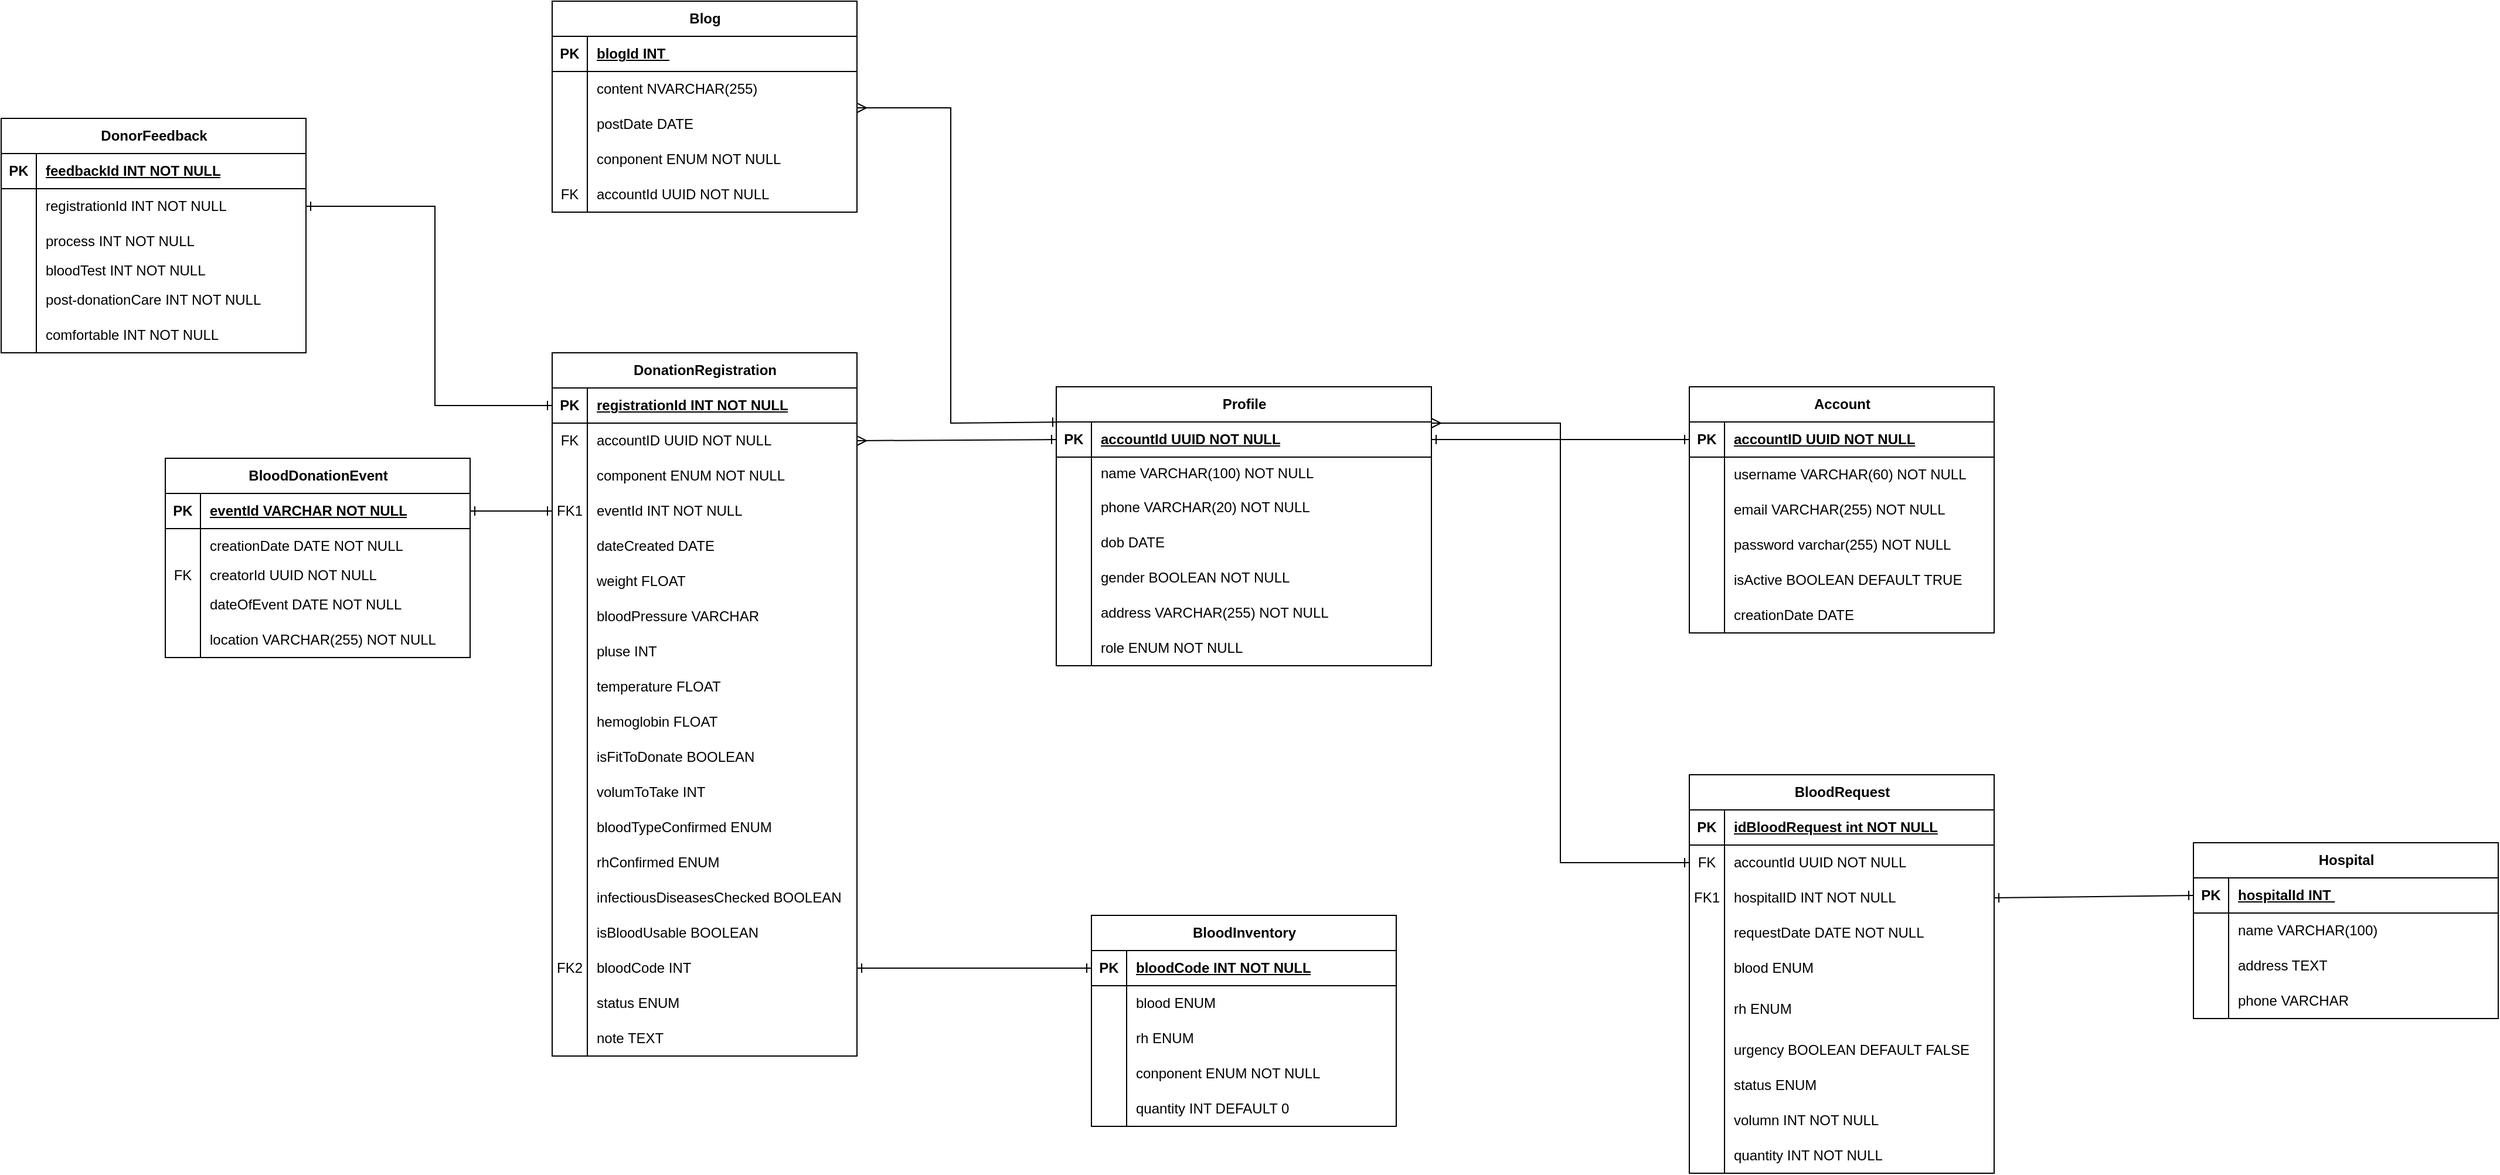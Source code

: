 <mxfile version="27.0.9">
  <diagram name="Trang-1" id="mo3RHjKAVXs8_SCcNCds">
    <mxGraphModel grid="1" page="1" gridSize="10" guides="1" tooltips="1" connect="1" arrows="1" fold="1" pageScale="1" pageWidth="827" pageHeight="1169" math="0" shadow="0">
      <root>
        <mxCell id="0" />
        <mxCell id="1" parent="0" />
        <mxCell id="Y6PvQOQFJjhmAr8uPtJg-1" value="Profile" style="shape=table;startSize=30;container=1;collapsible=1;childLayout=tableLayout;fixedRows=1;rowLines=0;fontStyle=1;align=center;resizeLast=1;html=1;" vertex="1" parent="1">
          <mxGeometry x="-440" y="-651" width="320" height="238" as="geometry" />
        </mxCell>
        <mxCell id="Y6PvQOQFJjhmAr8uPtJg-2" value="" style="shape=tableRow;horizontal=0;startSize=0;swimlaneHead=0;swimlaneBody=0;fillColor=none;collapsible=0;dropTarget=0;points=[[0,0.5],[1,0.5]];portConstraint=eastwest;top=0;left=0;right=0;bottom=1;" vertex="1" parent="Y6PvQOQFJjhmAr8uPtJg-1">
          <mxGeometry y="30" width="320" height="30" as="geometry" />
        </mxCell>
        <mxCell id="Y6PvQOQFJjhmAr8uPtJg-3" value="PK" style="shape=partialRectangle;connectable=0;fillColor=none;top=0;left=0;bottom=0;right=0;fontStyle=1;overflow=hidden;whiteSpace=wrap;html=1;" vertex="1" parent="Y6PvQOQFJjhmAr8uPtJg-2">
          <mxGeometry width="30" height="30" as="geometry">
            <mxRectangle width="30" height="30" as="alternateBounds" />
          </mxGeometry>
        </mxCell>
        <mxCell id="Y6PvQOQFJjhmAr8uPtJg-4" value="accountId UUID NOT NULL" style="shape=partialRectangle;connectable=0;fillColor=none;top=0;left=0;bottom=0;right=0;align=left;spacingLeft=6;fontStyle=5;overflow=hidden;whiteSpace=wrap;html=1;" vertex="1" parent="Y6PvQOQFJjhmAr8uPtJg-2">
          <mxGeometry x="30" width="290" height="30" as="geometry">
            <mxRectangle width="290" height="30" as="alternateBounds" />
          </mxGeometry>
        </mxCell>
        <mxCell id="Y6PvQOQFJjhmAr8uPtJg-27" style="shape=tableRow;horizontal=0;startSize=0;swimlaneHead=0;swimlaneBody=0;fillColor=none;collapsible=0;dropTarget=0;points=[[0,0.5],[1,0.5]];portConstraint=eastwest;top=0;left=0;right=0;bottom=0;" vertex="1" parent="Y6PvQOQFJjhmAr8uPtJg-1">
          <mxGeometry y="60" width="320" height="28" as="geometry" />
        </mxCell>
        <mxCell id="Y6PvQOQFJjhmAr8uPtJg-28" style="shape=partialRectangle;connectable=0;fillColor=none;top=0;left=0;bottom=0;right=0;editable=1;overflow=hidden;whiteSpace=wrap;html=1;" vertex="1" parent="Y6PvQOQFJjhmAr8uPtJg-27">
          <mxGeometry width="30" height="28" as="geometry">
            <mxRectangle width="30" height="28" as="alternateBounds" />
          </mxGeometry>
        </mxCell>
        <mxCell id="Y6PvQOQFJjhmAr8uPtJg-29" value="name VARCHAR(100) NOT NULL" style="shape=partialRectangle;connectable=0;fillColor=none;top=0;left=0;bottom=0;right=0;align=left;spacingLeft=6;overflow=hidden;whiteSpace=wrap;html=1;" vertex="1" parent="Y6PvQOQFJjhmAr8uPtJg-27">
          <mxGeometry x="30" width="290" height="28" as="geometry">
            <mxRectangle width="290" height="28" as="alternateBounds" />
          </mxGeometry>
        </mxCell>
        <mxCell id="Y6PvQOQFJjhmAr8uPtJg-30" style="shape=tableRow;horizontal=0;startSize=0;swimlaneHead=0;swimlaneBody=0;fillColor=none;collapsible=0;dropTarget=0;points=[[0,0.5],[1,0.5]];portConstraint=eastwest;top=0;left=0;right=0;bottom=0;" vertex="1" parent="Y6PvQOQFJjhmAr8uPtJg-1">
          <mxGeometry y="88" width="320" height="30" as="geometry" />
        </mxCell>
        <mxCell id="Y6PvQOQFJjhmAr8uPtJg-31" style="shape=partialRectangle;connectable=0;fillColor=none;top=0;left=0;bottom=0;right=0;editable=1;overflow=hidden;whiteSpace=wrap;html=1;" vertex="1" parent="Y6PvQOQFJjhmAr8uPtJg-30">
          <mxGeometry width="30" height="30" as="geometry">
            <mxRectangle width="30" height="30" as="alternateBounds" />
          </mxGeometry>
        </mxCell>
        <mxCell id="Y6PvQOQFJjhmAr8uPtJg-32" value="phone VARCHAR(20) NOT NULL" style="shape=partialRectangle;connectable=0;fillColor=none;top=0;left=0;bottom=0;right=0;align=left;spacingLeft=6;overflow=hidden;whiteSpace=wrap;html=1;" vertex="1" parent="Y6PvQOQFJjhmAr8uPtJg-30">
          <mxGeometry x="30" width="290" height="30" as="geometry">
            <mxRectangle width="290" height="30" as="alternateBounds" />
          </mxGeometry>
        </mxCell>
        <mxCell id="Y6PvQOQFJjhmAr8uPtJg-33" style="shape=tableRow;horizontal=0;startSize=0;swimlaneHead=0;swimlaneBody=0;fillColor=none;collapsible=0;dropTarget=0;points=[[0,0.5],[1,0.5]];portConstraint=eastwest;top=0;left=0;right=0;bottom=0;" vertex="1" parent="Y6PvQOQFJjhmAr8uPtJg-1">
          <mxGeometry y="118" width="320" height="30" as="geometry" />
        </mxCell>
        <mxCell id="Y6PvQOQFJjhmAr8uPtJg-34" style="shape=partialRectangle;connectable=0;fillColor=none;top=0;left=0;bottom=0;right=0;editable=1;overflow=hidden;whiteSpace=wrap;html=1;" vertex="1" parent="Y6PvQOQFJjhmAr8uPtJg-33">
          <mxGeometry width="30" height="30" as="geometry">
            <mxRectangle width="30" height="30" as="alternateBounds" />
          </mxGeometry>
        </mxCell>
        <mxCell id="Y6PvQOQFJjhmAr8uPtJg-35" value="dob DATE" style="shape=partialRectangle;connectable=0;fillColor=none;top=0;left=0;bottom=0;right=0;align=left;spacingLeft=6;overflow=hidden;whiteSpace=wrap;html=1;" vertex="1" parent="Y6PvQOQFJjhmAr8uPtJg-33">
          <mxGeometry x="30" width="290" height="30" as="geometry">
            <mxRectangle width="290" height="30" as="alternateBounds" />
          </mxGeometry>
        </mxCell>
        <mxCell id="Y6PvQOQFJjhmAr8uPtJg-36" style="shape=tableRow;horizontal=0;startSize=0;swimlaneHead=0;swimlaneBody=0;fillColor=none;collapsible=0;dropTarget=0;points=[[0,0.5],[1,0.5]];portConstraint=eastwest;top=0;left=0;right=0;bottom=0;" vertex="1" parent="Y6PvQOQFJjhmAr8uPtJg-1">
          <mxGeometry y="148" width="320" height="30" as="geometry" />
        </mxCell>
        <mxCell id="Y6PvQOQFJjhmAr8uPtJg-37" style="shape=partialRectangle;connectable=0;fillColor=none;top=0;left=0;bottom=0;right=0;editable=1;overflow=hidden;whiteSpace=wrap;html=1;" vertex="1" parent="Y6PvQOQFJjhmAr8uPtJg-36">
          <mxGeometry width="30" height="30" as="geometry">
            <mxRectangle width="30" height="30" as="alternateBounds" />
          </mxGeometry>
        </mxCell>
        <mxCell id="Y6PvQOQFJjhmAr8uPtJg-38" value="gender BOOLEAN NOT NULL" style="shape=partialRectangle;connectable=0;fillColor=none;top=0;left=0;bottom=0;right=0;align=left;spacingLeft=6;overflow=hidden;whiteSpace=wrap;html=1;" vertex="1" parent="Y6PvQOQFJjhmAr8uPtJg-36">
          <mxGeometry x="30" width="290" height="30" as="geometry">
            <mxRectangle width="290" height="30" as="alternateBounds" />
          </mxGeometry>
        </mxCell>
        <mxCell id="Y6PvQOQFJjhmAr8uPtJg-42" style="shape=tableRow;horizontal=0;startSize=0;swimlaneHead=0;swimlaneBody=0;fillColor=none;collapsible=0;dropTarget=0;points=[[0,0.5],[1,0.5]];portConstraint=eastwest;top=0;left=0;right=0;bottom=0;" vertex="1" parent="Y6PvQOQFJjhmAr8uPtJg-1">
          <mxGeometry y="178" width="320" height="30" as="geometry" />
        </mxCell>
        <mxCell id="Y6PvQOQFJjhmAr8uPtJg-43" style="shape=partialRectangle;connectable=0;fillColor=none;top=0;left=0;bottom=0;right=0;editable=1;overflow=hidden;whiteSpace=wrap;html=1;" vertex="1" parent="Y6PvQOQFJjhmAr8uPtJg-42">
          <mxGeometry width="30" height="30" as="geometry">
            <mxRectangle width="30" height="30" as="alternateBounds" />
          </mxGeometry>
        </mxCell>
        <mxCell id="Y6PvQOQFJjhmAr8uPtJg-44" value="address VARCHAR(255) NOT NULL" style="shape=partialRectangle;connectable=0;fillColor=none;top=0;left=0;bottom=0;right=0;align=left;spacingLeft=6;overflow=hidden;whiteSpace=wrap;html=1;" vertex="1" parent="Y6PvQOQFJjhmAr8uPtJg-42">
          <mxGeometry x="30" width="290" height="30" as="geometry">
            <mxRectangle width="290" height="30" as="alternateBounds" />
          </mxGeometry>
        </mxCell>
        <mxCell id="Y6PvQOQFJjhmAr8uPtJg-45" style="shape=tableRow;horizontal=0;startSize=0;swimlaneHead=0;swimlaneBody=0;fillColor=none;collapsible=0;dropTarget=0;points=[[0,0.5],[1,0.5]];portConstraint=eastwest;top=0;left=0;right=0;bottom=0;" vertex="1" parent="Y6PvQOQFJjhmAr8uPtJg-1">
          <mxGeometry y="208" width="320" height="30" as="geometry" />
        </mxCell>
        <mxCell id="Y6PvQOQFJjhmAr8uPtJg-46" style="shape=partialRectangle;connectable=0;fillColor=none;top=0;left=0;bottom=0;right=0;editable=1;overflow=hidden;whiteSpace=wrap;html=1;" vertex="1" parent="Y6PvQOQFJjhmAr8uPtJg-45">
          <mxGeometry width="30" height="30" as="geometry">
            <mxRectangle width="30" height="30" as="alternateBounds" />
          </mxGeometry>
        </mxCell>
        <mxCell id="Y6PvQOQFJjhmAr8uPtJg-47" value="role ENUM NOT NULL" style="shape=partialRectangle;connectable=0;fillColor=none;top=0;left=0;bottom=0;right=0;align=left;spacingLeft=6;overflow=hidden;whiteSpace=wrap;html=1;" vertex="1" parent="Y6PvQOQFJjhmAr8uPtJg-45">
          <mxGeometry x="30" width="290" height="30" as="geometry">
            <mxRectangle width="290" height="30" as="alternateBounds" />
          </mxGeometry>
        </mxCell>
        <mxCell id="Y6PvQOQFJjhmAr8uPtJg-48" value="BloodRequest" style="shape=table;startSize=30;container=1;collapsible=1;childLayout=tableLayout;fixedRows=1;rowLines=0;fontStyle=1;align=center;resizeLast=1;html=1;" vertex="1" parent="1">
          <mxGeometry x="100" y="-320" width="260" height="340" as="geometry" />
        </mxCell>
        <mxCell id="Y6PvQOQFJjhmAr8uPtJg-49" value="" style="shape=tableRow;horizontal=0;startSize=0;swimlaneHead=0;swimlaneBody=0;fillColor=none;collapsible=0;dropTarget=0;points=[[0,0.5],[1,0.5]];portConstraint=eastwest;top=0;left=0;right=0;bottom=1;" vertex="1" parent="Y6PvQOQFJjhmAr8uPtJg-48">
          <mxGeometry y="30" width="260" height="30" as="geometry" />
        </mxCell>
        <mxCell id="Y6PvQOQFJjhmAr8uPtJg-50" value="PK" style="shape=partialRectangle;connectable=0;fillColor=none;top=0;left=0;bottom=0;right=0;fontStyle=1;overflow=hidden;whiteSpace=wrap;html=1;" vertex="1" parent="Y6PvQOQFJjhmAr8uPtJg-49">
          <mxGeometry width="30" height="30" as="geometry">
            <mxRectangle width="30" height="30" as="alternateBounds" />
          </mxGeometry>
        </mxCell>
        <mxCell id="Y6PvQOQFJjhmAr8uPtJg-51" value="idBloodRequest int NOT NULL" style="shape=partialRectangle;connectable=0;fillColor=none;top=0;left=0;bottom=0;right=0;align=left;spacingLeft=6;fontStyle=5;overflow=hidden;whiteSpace=wrap;html=1;" vertex="1" parent="Y6PvQOQFJjhmAr8uPtJg-49">
          <mxGeometry x="30" width="230" height="30" as="geometry">
            <mxRectangle width="230" height="30" as="alternateBounds" />
          </mxGeometry>
        </mxCell>
        <mxCell id="Y6PvQOQFJjhmAr8uPtJg-52" value="" style="shape=tableRow;horizontal=0;startSize=0;swimlaneHead=0;swimlaneBody=0;fillColor=none;collapsible=0;dropTarget=0;points=[[0,0.5],[1,0.5]];portConstraint=eastwest;top=0;left=0;right=0;bottom=0;" vertex="1" parent="Y6PvQOQFJjhmAr8uPtJg-48">
          <mxGeometry y="60" width="260" height="30" as="geometry" />
        </mxCell>
        <mxCell id="Y6PvQOQFJjhmAr8uPtJg-53" value="FK" style="shape=partialRectangle;connectable=0;fillColor=none;top=0;left=0;bottom=0;right=0;editable=1;overflow=hidden;whiteSpace=wrap;html=1;" vertex="1" parent="Y6PvQOQFJjhmAr8uPtJg-52">
          <mxGeometry width="30" height="30" as="geometry">
            <mxRectangle width="30" height="30" as="alternateBounds" />
          </mxGeometry>
        </mxCell>
        <mxCell id="Y6PvQOQFJjhmAr8uPtJg-54" value="accountId UUID NOT NULL" style="shape=partialRectangle;connectable=0;fillColor=none;top=0;left=0;bottom=0;right=0;align=left;spacingLeft=6;overflow=hidden;whiteSpace=wrap;html=1;" vertex="1" parent="Y6PvQOQFJjhmAr8uPtJg-52">
          <mxGeometry x="30" width="230" height="30" as="geometry">
            <mxRectangle width="230" height="30" as="alternateBounds" />
          </mxGeometry>
        </mxCell>
        <mxCell id="ejcc6TvGQVYqLx-joKli-116" style="shape=tableRow;horizontal=0;startSize=0;swimlaneHead=0;swimlaneBody=0;fillColor=none;collapsible=0;dropTarget=0;points=[[0,0.5],[1,0.5]];portConstraint=eastwest;top=0;left=0;right=0;bottom=0;" vertex="1" parent="Y6PvQOQFJjhmAr8uPtJg-48">
          <mxGeometry y="90" width="260" height="30" as="geometry" />
        </mxCell>
        <mxCell id="ejcc6TvGQVYqLx-joKli-117" value="FK1" style="shape=partialRectangle;connectable=0;fillColor=none;top=0;left=0;bottom=0;right=0;editable=1;overflow=hidden;whiteSpace=wrap;html=1;" vertex="1" parent="ejcc6TvGQVYqLx-joKli-116">
          <mxGeometry width="30" height="30" as="geometry">
            <mxRectangle width="30" height="30" as="alternateBounds" />
          </mxGeometry>
        </mxCell>
        <mxCell id="ejcc6TvGQVYqLx-joKli-118" value="hospitalID INT NOT NULL" style="shape=partialRectangle;connectable=0;fillColor=none;top=0;left=0;bottom=0;right=0;align=left;spacingLeft=6;overflow=hidden;whiteSpace=wrap;html=1;" vertex="1" parent="ejcc6TvGQVYqLx-joKli-116">
          <mxGeometry x="30" width="230" height="30" as="geometry">
            <mxRectangle width="230" height="30" as="alternateBounds" />
          </mxGeometry>
        </mxCell>
        <mxCell id="Y6PvQOQFJjhmAr8uPtJg-55" value="" style="shape=tableRow;horizontal=0;startSize=0;swimlaneHead=0;swimlaneBody=0;fillColor=none;collapsible=0;dropTarget=0;points=[[0,0.5],[1,0.5]];portConstraint=eastwest;top=0;left=0;right=0;bottom=0;" vertex="1" parent="Y6PvQOQFJjhmAr8uPtJg-48">
          <mxGeometry y="120" width="260" height="30" as="geometry" />
        </mxCell>
        <mxCell id="Y6PvQOQFJjhmAr8uPtJg-56" value="" style="shape=partialRectangle;connectable=0;fillColor=none;top=0;left=0;bottom=0;right=0;editable=1;overflow=hidden;whiteSpace=wrap;html=1;" vertex="1" parent="Y6PvQOQFJjhmAr8uPtJg-55">
          <mxGeometry width="30" height="30" as="geometry">
            <mxRectangle width="30" height="30" as="alternateBounds" />
          </mxGeometry>
        </mxCell>
        <mxCell id="Y6PvQOQFJjhmAr8uPtJg-57" value="requestDate DATE NOT NULL" style="shape=partialRectangle;connectable=0;fillColor=none;top=0;left=0;bottom=0;right=0;align=left;spacingLeft=6;overflow=hidden;whiteSpace=wrap;html=1;" vertex="1" parent="Y6PvQOQFJjhmAr8uPtJg-55">
          <mxGeometry x="30" width="230" height="30" as="geometry">
            <mxRectangle width="230" height="30" as="alternateBounds" />
          </mxGeometry>
        </mxCell>
        <mxCell id="Y6PvQOQFJjhmAr8uPtJg-58" value="" style="shape=tableRow;horizontal=0;startSize=0;swimlaneHead=0;swimlaneBody=0;fillColor=none;collapsible=0;dropTarget=0;points=[[0,0.5],[1,0.5]];portConstraint=eastwest;top=0;left=0;right=0;bottom=0;" vertex="1" parent="Y6PvQOQFJjhmAr8uPtJg-48">
          <mxGeometry y="150" width="260" height="30" as="geometry" />
        </mxCell>
        <mxCell id="Y6PvQOQFJjhmAr8uPtJg-59" value="" style="shape=partialRectangle;connectable=0;fillColor=none;top=0;left=0;bottom=0;right=0;editable=1;overflow=hidden;whiteSpace=wrap;html=1;" vertex="1" parent="Y6PvQOQFJjhmAr8uPtJg-58">
          <mxGeometry width="30" height="30" as="geometry">
            <mxRectangle width="30" height="30" as="alternateBounds" />
          </mxGeometry>
        </mxCell>
        <mxCell id="Y6PvQOQFJjhmAr8uPtJg-60" value="blood ENUM&amp;nbsp;" style="shape=partialRectangle;connectable=0;fillColor=none;top=0;left=0;bottom=0;right=0;align=left;spacingLeft=6;overflow=hidden;whiteSpace=wrap;html=1;" vertex="1" parent="Y6PvQOQFJjhmAr8uPtJg-58">
          <mxGeometry x="30" width="230" height="30" as="geometry">
            <mxRectangle width="230" height="30" as="alternateBounds" />
          </mxGeometry>
        </mxCell>
        <mxCell id="Y6PvQOQFJjhmAr8uPtJg-61" style="shape=tableRow;horizontal=0;startSize=0;swimlaneHead=0;swimlaneBody=0;fillColor=none;collapsible=0;dropTarget=0;points=[[0,0.5],[1,0.5]];portConstraint=eastwest;top=0;left=0;right=0;bottom=0;" vertex="1" parent="Y6PvQOQFJjhmAr8uPtJg-48">
          <mxGeometry y="180" width="260" height="40" as="geometry" />
        </mxCell>
        <mxCell id="Y6PvQOQFJjhmAr8uPtJg-62" style="shape=partialRectangle;connectable=0;fillColor=none;top=0;left=0;bottom=0;right=0;editable=1;overflow=hidden;whiteSpace=wrap;html=1;" vertex="1" parent="Y6PvQOQFJjhmAr8uPtJg-61">
          <mxGeometry width="30" height="40" as="geometry">
            <mxRectangle width="30" height="40" as="alternateBounds" />
          </mxGeometry>
        </mxCell>
        <mxCell id="Y6PvQOQFJjhmAr8uPtJg-63" value="rh ENUM" style="shape=partialRectangle;connectable=0;fillColor=none;top=0;left=0;bottom=0;right=0;align=left;spacingLeft=6;overflow=hidden;whiteSpace=wrap;html=1;" vertex="1" parent="Y6PvQOQFJjhmAr8uPtJg-61">
          <mxGeometry x="30" width="230" height="40" as="geometry">
            <mxRectangle width="230" height="40" as="alternateBounds" />
          </mxGeometry>
        </mxCell>
        <mxCell id="Y6PvQOQFJjhmAr8uPtJg-64" style="shape=tableRow;horizontal=0;startSize=0;swimlaneHead=0;swimlaneBody=0;fillColor=none;collapsible=0;dropTarget=0;points=[[0,0.5],[1,0.5]];portConstraint=eastwest;top=0;left=0;right=0;bottom=0;" vertex="1" parent="Y6PvQOQFJjhmAr8uPtJg-48">
          <mxGeometry y="220" width="260" height="30" as="geometry" />
        </mxCell>
        <mxCell id="Y6PvQOQFJjhmAr8uPtJg-65" style="shape=partialRectangle;connectable=0;fillColor=none;top=0;left=0;bottom=0;right=0;editable=1;overflow=hidden;whiteSpace=wrap;html=1;" vertex="1" parent="Y6PvQOQFJjhmAr8uPtJg-64">
          <mxGeometry width="30" height="30" as="geometry">
            <mxRectangle width="30" height="30" as="alternateBounds" />
          </mxGeometry>
        </mxCell>
        <mxCell id="Y6PvQOQFJjhmAr8uPtJg-66" value="urgency BOOLEAN DEFAULT FALSE" style="shape=partialRectangle;connectable=0;fillColor=none;top=0;left=0;bottom=0;right=0;align=left;spacingLeft=6;overflow=hidden;whiteSpace=wrap;html=1;" vertex="1" parent="Y6PvQOQFJjhmAr8uPtJg-64">
          <mxGeometry x="30" width="230" height="30" as="geometry">
            <mxRectangle width="230" height="30" as="alternateBounds" />
          </mxGeometry>
        </mxCell>
        <mxCell id="ejcc6TvGQVYqLx-joKli-107" style="shape=tableRow;horizontal=0;startSize=0;swimlaneHead=0;swimlaneBody=0;fillColor=none;collapsible=0;dropTarget=0;points=[[0,0.5],[1,0.5]];portConstraint=eastwest;top=0;left=0;right=0;bottom=0;" vertex="1" parent="Y6PvQOQFJjhmAr8uPtJg-48">
          <mxGeometry y="250" width="260" height="30" as="geometry" />
        </mxCell>
        <mxCell id="ejcc6TvGQVYqLx-joKli-108" style="shape=partialRectangle;connectable=0;fillColor=none;top=0;left=0;bottom=0;right=0;editable=1;overflow=hidden;whiteSpace=wrap;html=1;" vertex="1" parent="ejcc6TvGQVYqLx-joKli-107">
          <mxGeometry width="30" height="30" as="geometry">
            <mxRectangle width="30" height="30" as="alternateBounds" />
          </mxGeometry>
        </mxCell>
        <mxCell id="ejcc6TvGQVYqLx-joKli-109" value="status ENUM" style="shape=partialRectangle;connectable=0;fillColor=none;top=0;left=0;bottom=0;right=0;align=left;spacingLeft=6;overflow=hidden;whiteSpace=wrap;html=1;" vertex="1" parent="ejcc6TvGQVYqLx-joKli-107">
          <mxGeometry x="30" width="230" height="30" as="geometry">
            <mxRectangle width="230" height="30" as="alternateBounds" />
          </mxGeometry>
        </mxCell>
        <mxCell id="ejcc6TvGQVYqLx-joKli-110" style="shape=tableRow;horizontal=0;startSize=0;swimlaneHead=0;swimlaneBody=0;fillColor=none;collapsible=0;dropTarget=0;points=[[0,0.5],[1,0.5]];portConstraint=eastwest;top=0;left=0;right=0;bottom=0;" vertex="1" parent="Y6PvQOQFJjhmAr8uPtJg-48">
          <mxGeometry y="280" width="260" height="30" as="geometry" />
        </mxCell>
        <mxCell id="ejcc6TvGQVYqLx-joKli-111" style="shape=partialRectangle;connectable=0;fillColor=none;top=0;left=0;bottom=0;right=0;editable=1;overflow=hidden;whiteSpace=wrap;html=1;" vertex="1" parent="ejcc6TvGQVYqLx-joKli-110">
          <mxGeometry width="30" height="30" as="geometry">
            <mxRectangle width="30" height="30" as="alternateBounds" />
          </mxGeometry>
        </mxCell>
        <mxCell id="ejcc6TvGQVYqLx-joKli-112" value="volumn INT NOT NULL" style="shape=partialRectangle;connectable=0;fillColor=none;top=0;left=0;bottom=0;right=0;align=left;spacingLeft=6;overflow=hidden;whiteSpace=wrap;html=1;" vertex="1" parent="ejcc6TvGQVYqLx-joKli-110">
          <mxGeometry x="30" width="230" height="30" as="geometry">
            <mxRectangle width="230" height="30" as="alternateBounds" />
          </mxGeometry>
        </mxCell>
        <mxCell id="26wP3IJb9WgjGSfhCfVh-20" style="shape=tableRow;horizontal=0;startSize=0;swimlaneHead=0;swimlaneBody=0;fillColor=none;collapsible=0;dropTarget=0;points=[[0,0.5],[1,0.5]];portConstraint=eastwest;top=0;left=0;right=0;bottom=0;" vertex="1" parent="Y6PvQOQFJjhmAr8uPtJg-48">
          <mxGeometry y="310" width="260" height="30" as="geometry" />
        </mxCell>
        <mxCell id="26wP3IJb9WgjGSfhCfVh-21" style="shape=partialRectangle;connectable=0;fillColor=none;top=0;left=0;bottom=0;right=0;editable=1;overflow=hidden;whiteSpace=wrap;html=1;" vertex="1" parent="26wP3IJb9WgjGSfhCfVh-20">
          <mxGeometry width="30" height="30" as="geometry">
            <mxRectangle width="30" height="30" as="alternateBounds" />
          </mxGeometry>
        </mxCell>
        <mxCell id="26wP3IJb9WgjGSfhCfVh-22" value="quantity INT NOT NULL" style="shape=partialRectangle;connectable=0;fillColor=none;top=0;left=0;bottom=0;right=0;align=left;spacingLeft=6;overflow=hidden;whiteSpace=wrap;html=1;" vertex="1" parent="26wP3IJb9WgjGSfhCfVh-20">
          <mxGeometry x="30" width="230" height="30" as="geometry">
            <mxRectangle width="230" height="30" as="alternateBounds" />
          </mxGeometry>
        </mxCell>
        <mxCell id="KUYw6pqF5-_szJzmsIHX-2" value="DonationRegistration" style="shape=table;startSize=30;container=1;collapsible=1;childLayout=tableLayout;fixedRows=1;rowLines=0;fontStyle=1;align=center;resizeLast=1;html=1;" vertex="1" parent="1">
          <mxGeometry x="-870" y="-680" width="260" height="600" as="geometry" />
        </mxCell>
        <mxCell id="KUYw6pqF5-_szJzmsIHX-3" value="" style="shape=tableRow;horizontal=0;startSize=0;swimlaneHead=0;swimlaneBody=0;fillColor=none;collapsible=0;dropTarget=0;points=[[0,0.5],[1,0.5]];portConstraint=eastwest;top=0;left=0;right=0;bottom=1;" vertex="1" parent="KUYw6pqF5-_szJzmsIHX-2">
          <mxGeometry y="30" width="260" height="30" as="geometry" />
        </mxCell>
        <mxCell id="KUYw6pqF5-_szJzmsIHX-4" value="PK" style="shape=partialRectangle;connectable=0;fillColor=none;top=0;left=0;bottom=0;right=0;fontStyle=1;overflow=hidden;whiteSpace=wrap;html=1;" vertex="1" parent="KUYw6pqF5-_szJzmsIHX-3">
          <mxGeometry width="30" height="30" as="geometry">
            <mxRectangle width="30" height="30" as="alternateBounds" />
          </mxGeometry>
        </mxCell>
        <mxCell id="KUYw6pqF5-_szJzmsIHX-5" value="registrationId INT NOT NULL" style="shape=partialRectangle;connectable=0;fillColor=none;top=0;left=0;bottom=0;right=0;align=left;spacingLeft=6;fontStyle=5;overflow=hidden;whiteSpace=wrap;html=1;" vertex="1" parent="KUYw6pqF5-_szJzmsIHX-3">
          <mxGeometry x="30" width="230" height="30" as="geometry">
            <mxRectangle width="230" height="30" as="alternateBounds" />
          </mxGeometry>
        </mxCell>
        <mxCell id="KUYw6pqF5-_szJzmsIHX-6" value="" style="shape=tableRow;horizontal=0;startSize=0;swimlaneHead=0;swimlaneBody=0;fillColor=none;collapsible=0;dropTarget=0;points=[[0,0.5],[1,0.5]];portConstraint=eastwest;top=0;left=0;right=0;bottom=0;" vertex="1" parent="KUYw6pqF5-_szJzmsIHX-2">
          <mxGeometry y="60" width="260" height="30" as="geometry" />
        </mxCell>
        <mxCell id="KUYw6pqF5-_szJzmsIHX-7" value="FK" style="shape=partialRectangle;connectable=0;fillColor=none;top=0;left=0;bottom=0;right=0;editable=1;overflow=hidden;whiteSpace=wrap;html=1;" vertex="1" parent="KUYw6pqF5-_szJzmsIHX-6">
          <mxGeometry width="30" height="30" as="geometry">
            <mxRectangle width="30" height="30" as="alternateBounds" />
          </mxGeometry>
        </mxCell>
        <mxCell id="KUYw6pqF5-_szJzmsIHX-8" value="accountID UUID NOT NULL" style="shape=partialRectangle;connectable=0;fillColor=none;top=0;left=0;bottom=0;right=0;align=left;spacingLeft=6;overflow=hidden;whiteSpace=wrap;html=1;" vertex="1" parent="KUYw6pqF5-_szJzmsIHX-6">
          <mxGeometry x="30" width="230" height="30" as="geometry">
            <mxRectangle width="230" height="30" as="alternateBounds" />
          </mxGeometry>
        </mxCell>
        <mxCell id="KUYw6pqF5-_szJzmsIHX-15" style="shape=tableRow;horizontal=0;startSize=0;swimlaneHead=0;swimlaneBody=0;fillColor=none;collapsible=0;dropTarget=0;points=[[0,0.5],[1,0.5]];portConstraint=eastwest;top=0;left=0;right=0;bottom=0;" vertex="1" parent="KUYw6pqF5-_szJzmsIHX-2">
          <mxGeometry y="90" width="260" height="30" as="geometry" />
        </mxCell>
        <mxCell id="KUYw6pqF5-_szJzmsIHX-16" style="shape=partialRectangle;connectable=0;fillColor=none;top=0;left=0;bottom=0;right=0;editable=1;overflow=hidden;whiteSpace=wrap;html=1;" vertex="1" parent="KUYw6pqF5-_szJzmsIHX-15">
          <mxGeometry width="30" height="30" as="geometry">
            <mxRectangle width="30" height="30" as="alternateBounds" />
          </mxGeometry>
        </mxCell>
        <mxCell id="KUYw6pqF5-_szJzmsIHX-17" value="component ENUM NOT NULL" style="shape=partialRectangle;connectable=0;fillColor=none;top=0;left=0;bottom=0;right=0;align=left;spacingLeft=6;overflow=hidden;whiteSpace=wrap;html=1;" vertex="1" parent="KUYw6pqF5-_szJzmsIHX-15">
          <mxGeometry x="30" width="230" height="30" as="geometry">
            <mxRectangle width="230" height="30" as="alternateBounds" />
          </mxGeometry>
        </mxCell>
        <mxCell id="KUYw6pqF5-_szJzmsIHX-9" style="shape=tableRow;horizontal=0;startSize=0;swimlaneHead=0;swimlaneBody=0;fillColor=none;collapsible=0;dropTarget=0;points=[[0,0.5],[1,0.5]];portConstraint=eastwest;top=0;left=0;right=0;bottom=0;" vertex="1" parent="KUYw6pqF5-_szJzmsIHX-2">
          <mxGeometry y="120" width="260" height="30" as="geometry" />
        </mxCell>
        <mxCell id="KUYw6pqF5-_szJzmsIHX-10" value="FK1" style="shape=partialRectangle;connectable=0;fillColor=none;top=0;left=0;bottom=0;right=0;editable=1;overflow=hidden;whiteSpace=wrap;html=1;" vertex="1" parent="KUYw6pqF5-_szJzmsIHX-9">
          <mxGeometry width="30" height="30" as="geometry">
            <mxRectangle width="30" height="30" as="alternateBounds" />
          </mxGeometry>
        </mxCell>
        <mxCell id="KUYw6pqF5-_szJzmsIHX-11" value="eventId INT NOT NULL" style="shape=partialRectangle;connectable=0;fillColor=none;top=0;left=0;bottom=0;right=0;align=left;spacingLeft=6;overflow=hidden;whiteSpace=wrap;html=1;" vertex="1" parent="KUYw6pqF5-_szJzmsIHX-9">
          <mxGeometry x="30" width="230" height="30" as="geometry">
            <mxRectangle width="230" height="30" as="alternateBounds" />
          </mxGeometry>
        </mxCell>
        <mxCell id="KUYw6pqF5-_szJzmsIHX-25" style="shape=tableRow;horizontal=0;startSize=0;swimlaneHead=0;swimlaneBody=0;fillColor=none;collapsible=0;dropTarget=0;points=[[0,0.5],[1,0.5]];portConstraint=eastwest;top=0;left=0;right=0;bottom=0;" vertex="1" parent="KUYw6pqF5-_szJzmsIHX-2">
          <mxGeometry y="150" width="260" height="30" as="geometry" />
        </mxCell>
        <mxCell id="KUYw6pqF5-_szJzmsIHX-26" style="shape=partialRectangle;connectable=0;fillColor=none;top=0;left=0;bottom=0;right=0;editable=1;overflow=hidden;whiteSpace=wrap;html=1;" vertex="1" parent="KUYw6pqF5-_szJzmsIHX-25">
          <mxGeometry width="30" height="30" as="geometry">
            <mxRectangle width="30" height="30" as="alternateBounds" />
          </mxGeometry>
        </mxCell>
        <mxCell id="KUYw6pqF5-_szJzmsIHX-27" value="dateCreated DATE" style="shape=partialRectangle;connectable=0;fillColor=none;top=0;left=0;bottom=0;right=0;align=left;spacingLeft=6;overflow=hidden;whiteSpace=wrap;html=1;" vertex="1" parent="KUYw6pqF5-_szJzmsIHX-25">
          <mxGeometry x="30" width="230" height="30" as="geometry">
            <mxRectangle width="230" height="30" as="alternateBounds" />
          </mxGeometry>
        </mxCell>
        <mxCell id="KUYw6pqF5-_szJzmsIHX-44" style="shape=tableRow;horizontal=0;startSize=0;swimlaneHead=0;swimlaneBody=0;fillColor=none;collapsible=0;dropTarget=0;points=[[0,0.5],[1,0.5]];portConstraint=eastwest;top=0;left=0;right=0;bottom=0;" vertex="1" parent="KUYw6pqF5-_szJzmsIHX-2">
          <mxGeometry y="180" width="260" height="30" as="geometry" />
        </mxCell>
        <mxCell id="KUYw6pqF5-_szJzmsIHX-45" style="shape=partialRectangle;connectable=0;fillColor=none;top=0;left=0;bottom=0;right=0;editable=1;overflow=hidden;whiteSpace=wrap;html=1;" vertex="1" parent="KUYw6pqF5-_szJzmsIHX-44">
          <mxGeometry width="30" height="30" as="geometry">
            <mxRectangle width="30" height="30" as="alternateBounds" />
          </mxGeometry>
        </mxCell>
        <mxCell id="KUYw6pqF5-_szJzmsIHX-46" value="weight FLOAT" style="shape=partialRectangle;connectable=0;fillColor=none;top=0;left=0;bottom=0;right=0;align=left;spacingLeft=6;overflow=hidden;whiteSpace=wrap;html=1;" vertex="1" parent="KUYw6pqF5-_szJzmsIHX-44">
          <mxGeometry x="30" width="230" height="30" as="geometry">
            <mxRectangle width="230" height="30" as="alternateBounds" />
          </mxGeometry>
        </mxCell>
        <mxCell id="RFPSiZbf0imRWpDBmk-b-1" style="shape=tableRow;horizontal=0;startSize=0;swimlaneHead=0;swimlaneBody=0;fillColor=none;collapsible=0;dropTarget=0;points=[[0,0.5],[1,0.5]];portConstraint=eastwest;top=0;left=0;right=0;bottom=0;" vertex="1" parent="KUYw6pqF5-_szJzmsIHX-2">
          <mxGeometry y="210" width="260" height="30" as="geometry" />
        </mxCell>
        <mxCell id="RFPSiZbf0imRWpDBmk-b-2" style="shape=partialRectangle;connectable=0;fillColor=none;top=0;left=0;bottom=0;right=0;editable=1;overflow=hidden;whiteSpace=wrap;html=1;" vertex="1" parent="RFPSiZbf0imRWpDBmk-b-1">
          <mxGeometry width="30" height="30" as="geometry">
            <mxRectangle width="30" height="30" as="alternateBounds" />
          </mxGeometry>
        </mxCell>
        <mxCell id="RFPSiZbf0imRWpDBmk-b-3" value="bloodPressure VARCHAR&amp;nbsp;" style="shape=partialRectangle;connectable=0;fillColor=none;top=0;left=0;bottom=0;right=0;align=left;spacingLeft=6;overflow=hidden;whiteSpace=wrap;html=1;" vertex="1" parent="RFPSiZbf0imRWpDBmk-b-1">
          <mxGeometry x="30" width="230" height="30" as="geometry">
            <mxRectangle width="230" height="30" as="alternateBounds" />
          </mxGeometry>
        </mxCell>
        <mxCell id="RFPSiZbf0imRWpDBmk-b-4" style="shape=tableRow;horizontal=0;startSize=0;swimlaneHead=0;swimlaneBody=0;fillColor=none;collapsible=0;dropTarget=0;points=[[0,0.5],[1,0.5]];portConstraint=eastwest;top=0;left=0;right=0;bottom=0;" vertex="1" parent="KUYw6pqF5-_szJzmsIHX-2">
          <mxGeometry y="240" width="260" height="30" as="geometry" />
        </mxCell>
        <mxCell id="RFPSiZbf0imRWpDBmk-b-5" style="shape=partialRectangle;connectable=0;fillColor=none;top=0;left=0;bottom=0;right=0;editable=1;overflow=hidden;whiteSpace=wrap;html=1;" vertex="1" parent="RFPSiZbf0imRWpDBmk-b-4">
          <mxGeometry width="30" height="30" as="geometry">
            <mxRectangle width="30" height="30" as="alternateBounds" />
          </mxGeometry>
        </mxCell>
        <mxCell id="RFPSiZbf0imRWpDBmk-b-6" value="pluse INT&amp;nbsp;" style="shape=partialRectangle;connectable=0;fillColor=none;top=0;left=0;bottom=0;right=0;align=left;spacingLeft=6;overflow=hidden;whiteSpace=wrap;html=1;" vertex="1" parent="RFPSiZbf0imRWpDBmk-b-4">
          <mxGeometry x="30" width="230" height="30" as="geometry">
            <mxRectangle width="230" height="30" as="alternateBounds" />
          </mxGeometry>
        </mxCell>
        <mxCell id="RFPSiZbf0imRWpDBmk-b-10" style="shape=tableRow;horizontal=0;startSize=0;swimlaneHead=0;swimlaneBody=0;fillColor=none;collapsible=0;dropTarget=0;points=[[0,0.5],[1,0.5]];portConstraint=eastwest;top=0;left=0;right=0;bottom=0;" vertex="1" parent="KUYw6pqF5-_szJzmsIHX-2">
          <mxGeometry y="270" width="260" height="30" as="geometry" />
        </mxCell>
        <mxCell id="RFPSiZbf0imRWpDBmk-b-11" style="shape=partialRectangle;connectable=0;fillColor=none;top=0;left=0;bottom=0;right=0;editable=1;overflow=hidden;whiteSpace=wrap;html=1;" vertex="1" parent="RFPSiZbf0imRWpDBmk-b-10">
          <mxGeometry width="30" height="30" as="geometry">
            <mxRectangle width="30" height="30" as="alternateBounds" />
          </mxGeometry>
        </mxCell>
        <mxCell id="RFPSiZbf0imRWpDBmk-b-12" value="temperature FLOAT" style="shape=partialRectangle;connectable=0;fillColor=none;top=0;left=0;bottom=0;right=0;align=left;spacingLeft=6;overflow=hidden;whiteSpace=wrap;html=1;" vertex="1" parent="RFPSiZbf0imRWpDBmk-b-10">
          <mxGeometry x="30" width="230" height="30" as="geometry">
            <mxRectangle width="230" height="30" as="alternateBounds" />
          </mxGeometry>
        </mxCell>
        <mxCell id="RFPSiZbf0imRWpDBmk-b-7" style="shape=tableRow;horizontal=0;startSize=0;swimlaneHead=0;swimlaneBody=0;fillColor=none;collapsible=0;dropTarget=0;points=[[0,0.5],[1,0.5]];portConstraint=eastwest;top=0;left=0;right=0;bottom=0;" vertex="1" parent="KUYw6pqF5-_szJzmsIHX-2">
          <mxGeometry y="300" width="260" height="30" as="geometry" />
        </mxCell>
        <mxCell id="RFPSiZbf0imRWpDBmk-b-8" style="shape=partialRectangle;connectable=0;fillColor=none;top=0;left=0;bottom=0;right=0;editable=1;overflow=hidden;whiteSpace=wrap;html=1;" vertex="1" parent="RFPSiZbf0imRWpDBmk-b-7">
          <mxGeometry width="30" height="30" as="geometry">
            <mxRectangle width="30" height="30" as="alternateBounds" />
          </mxGeometry>
        </mxCell>
        <mxCell id="RFPSiZbf0imRWpDBmk-b-9" value="hemoglobin FLOAT" style="shape=partialRectangle;connectable=0;fillColor=none;top=0;left=0;bottom=0;right=0;align=left;spacingLeft=6;overflow=hidden;whiteSpace=wrap;html=1;" vertex="1" parent="RFPSiZbf0imRWpDBmk-b-7">
          <mxGeometry x="30" width="230" height="30" as="geometry">
            <mxRectangle width="230" height="30" as="alternateBounds" />
          </mxGeometry>
        </mxCell>
        <mxCell id="RFPSiZbf0imRWpDBmk-b-13" style="shape=tableRow;horizontal=0;startSize=0;swimlaneHead=0;swimlaneBody=0;fillColor=none;collapsible=0;dropTarget=0;points=[[0,0.5],[1,0.5]];portConstraint=eastwest;top=0;left=0;right=0;bottom=0;" vertex="1" parent="KUYw6pqF5-_szJzmsIHX-2">
          <mxGeometry y="330" width="260" height="30" as="geometry" />
        </mxCell>
        <mxCell id="RFPSiZbf0imRWpDBmk-b-14" style="shape=partialRectangle;connectable=0;fillColor=none;top=0;left=0;bottom=0;right=0;editable=1;overflow=hidden;whiteSpace=wrap;html=1;" vertex="1" parent="RFPSiZbf0imRWpDBmk-b-13">
          <mxGeometry width="30" height="30" as="geometry">
            <mxRectangle width="30" height="30" as="alternateBounds" />
          </mxGeometry>
        </mxCell>
        <mxCell id="RFPSiZbf0imRWpDBmk-b-15" value="isFitToDonate BOOLEAN" style="shape=partialRectangle;connectable=0;fillColor=none;top=0;left=0;bottom=0;right=0;align=left;spacingLeft=6;overflow=hidden;whiteSpace=wrap;html=1;" vertex="1" parent="RFPSiZbf0imRWpDBmk-b-13">
          <mxGeometry x="30" width="230" height="30" as="geometry">
            <mxRectangle width="230" height="30" as="alternateBounds" />
          </mxGeometry>
        </mxCell>
        <mxCell id="ASGu5Sc-la364pMeKTuz-1" style="shape=tableRow;horizontal=0;startSize=0;swimlaneHead=0;swimlaneBody=0;fillColor=none;collapsible=0;dropTarget=0;points=[[0,0.5],[1,0.5]];portConstraint=eastwest;top=0;left=0;right=0;bottom=0;" vertex="1" parent="KUYw6pqF5-_szJzmsIHX-2">
          <mxGeometry y="360" width="260" height="30" as="geometry" />
        </mxCell>
        <mxCell id="ASGu5Sc-la364pMeKTuz-2" style="shape=partialRectangle;connectable=0;fillColor=none;top=0;left=0;bottom=0;right=0;editable=1;overflow=hidden;whiteSpace=wrap;html=1;" vertex="1" parent="ASGu5Sc-la364pMeKTuz-1">
          <mxGeometry width="30" height="30" as="geometry">
            <mxRectangle width="30" height="30" as="alternateBounds" />
          </mxGeometry>
        </mxCell>
        <mxCell id="ASGu5Sc-la364pMeKTuz-3" value="volumToTake INT&amp;nbsp;" style="shape=partialRectangle;connectable=0;fillColor=none;top=0;left=0;bottom=0;right=0;align=left;spacingLeft=6;overflow=hidden;whiteSpace=wrap;html=1;" vertex="1" parent="ASGu5Sc-la364pMeKTuz-1">
          <mxGeometry x="30" width="230" height="30" as="geometry">
            <mxRectangle width="230" height="30" as="alternateBounds" />
          </mxGeometry>
        </mxCell>
        <mxCell id="RFPSiZbf0imRWpDBmk-b-16" style="shape=tableRow;horizontal=0;startSize=0;swimlaneHead=0;swimlaneBody=0;fillColor=none;collapsible=0;dropTarget=0;points=[[0,0.5],[1,0.5]];portConstraint=eastwest;top=0;left=0;right=0;bottom=0;" vertex="1" parent="KUYw6pqF5-_szJzmsIHX-2">
          <mxGeometry y="390" width="260" height="30" as="geometry" />
        </mxCell>
        <mxCell id="RFPSiZbf0imRWpDBmk-b-17" style="shape=partialRectangle;connectable=0;fillColor=none;top=0;left=0;bottom=0;right=0;editable=1;overflow=hidden;whiteSpace=wrap;html=1;" vertex="1" parent="RFPSiZbf0imRWpDBmk-b-16">
          <mxGeometry width="30" height="30" as="geometry">
            <mxRectangle width="30" height="30" as="alternateBounds" />
          </mxGeometry>
        </mxCell>
        <mxCell id="RFPSiZbf0imRWpDBmk-b-18" value="bloodTypeConfirmed ENUM" style="shape=partialRectangle;connectable=0;fillColor=none;top=0;left=0;bottom=0;right=0;align=left;spacingLeft=6;overflow=hidden;whiteSpace=wrap;html=1;" vertex="1" parent="RFPSiZbf0imRWpDBmk-b-16">
          <mxGeometry x="30" width="230" height="30" as="geometry">
            <mxRectangle width="230" height="30" as="alternateBounds" />
          </mxGeometry>
        </mxCell>
        <mxCell id="RFPSiZbf0imRWpDBmk-b-19" style="shape=tableRow;horizontal=0;startSize=0;swimlaneHead=0;swimlaneBody=0;fillColor=none;collapsible=0;dropTarget=0;points=[[0,0.5],[1,0.5]];portConstraint=eastwest;top=0;left=0;right=0;bottom=0;" vertex="1" parent="KUYw6pqF5-_szJzmsIHX-2">
          <mxGeometry y="420" width="260" height="30" as="geometry" />
        </mxCell>
        <mxCell id="RFPSiZbf0imRWpDBmk-b-20" style="shape=partialRectangle;connectable=0;fillColor=none;top=0;left=0;bottom=0;right=0;editable=1;overflow=hidden;whiteSpace=wrap;html=1;" vertex="1" parent="RFPSiZbf0imRWpDBmk-b-19">
          <mxGeometry width="30" height="30" as="geometry">
            <mxRectangle width="30" height="30" as="alternateBounds" />
          </mxGeometry>
        </mxCell>
        <mxCell id="RFPSiZbf0imRWpDBmk-b-21" value="rhConfirmed ENUM&amp;nbsp;" style="shape=partialRectangle;connectable=0;fillColor=none;top=0;left=0;bottom=0;right=0;align=left;spacingLeft=6;overflow=hidden;whiteSpace=wrap;html=1;" vertex="1" parent="RFPSiZbf0imRWpDBmk-b-19">
          <mxGeometry x="30" width="230" height="30" as="geometry">
            <mxRectangle width="230" height="30" as="alternateBounds" />
          </mxGeometry>
        </mxCell>
        <mxCell id="RFPSiZbf0imRWpDBmk-b-22" style="shape=tableRow;horizontal=0;startSize=0;swimlaneHead=0;swimlaneBody=0;fillColor=none;collapsible=0;dropTarget=0;points=[[0,0.5],[1,0.5]];portConstraint=eastwest;top=0;left=0;right=0;bottom=0;" vertex="1" parent="KUYw6pqF5-_szJzmsIHX-2">
          <mxGeometry y="450" width="260" height="30" as="geometry" />
        </mxCell>
        <mxCell id="RFPSiZbf0imRWpDBmk-b-23" style="shape=partialRectangle;connectable=0;fillColor=none;top=0;left=0;bottom=0;right=0;editable=1;overflow=hidden;whiteSpace=wrap;html=1;" vertex="1" parent="RFPSiZbf0imRWpDBmk-b-22">
          <mxGeometry width="30" height="30" as="geometry">
            <mxRectangle width="30" height="30" as="alternateBounds" />
          </mxGeometry>
        </mxCell>
        <mxCell id="RFPSiZbf0imRWpDBmk-b-24" value="infectiousDiseasesChecked BOOLEAN" style="shape=partialRectangle;connectable=0;fillColor=none;top=0;left=0;bottom=0;right=0;align=left;spacingLeft=6;overflow=hidden;whiteSpace=wrap;html=1;" vertex="1" parent="RFPSiZbf0imRWpDBmk-b-22">
          <mxGeometry x="30" width="230" height="30" as="geometry">
            <mxRectangle width="230" height="30" as="alternateBounds" />
          </mxGeometry>
        </mxCell>
        <mxCell id="RFPSiZbf0imRWpDBmk-b-25" style="shape=tableRow;horizontal=0;startSize=0;swimlaneHead=0;swimlaneBody=0;fillColor=none;collapsible=0;dropTarget=0;points=[[0,0.5],[1,0.5]];portConstraint=eastwest;top=0;left=0;right=0;bottom=0;" vertex="1" parent="KUYw6pqF5-_szJzmsIHX-2">
          <mxGeometry y="480" width="260" height="30" as="geometry" />
        </mxCell>
        <mxCell id="RFPSiZbf0imRWpDBmk-b-26" style="shape=partialRectangle;connectable=0;fillColor=none;top=0;left=0;bottom=0;right=0;editable=1;overflow=hidden;whiteSpace=wrap;html=1;" vertex="1" parent="RFPSiZbf0imRWpDBmk-b-25">
          <mxGeometry width="30" height="30" as="geometry">
            <mxRectangle width="30" height="30" as="alternateBounds" />
          </mxGeometry>
        </mxCell>
        <mxCell id="RFPSiZbf0imRWpDBmk-b-27" value="isBloodUsable BOOLEAN&amp;nbsp;" style="shape=partialRectangle;connectable=0;fillColor=none;top=0;left=0;bottom=0;right=0;align=left;spacingLeft=6;overflow=hidden;whiteSpace=wrap;html=1;" vertex="1" parent="RFPSiZbf0imRWpDBmk-b-25">
          <mxGeometry x="30" width="230" height="30" as="geometry">
            <mxRectangle width="230" height="30" as="alternateBounds" />
          </mxGeometry>
        </mxCell>
        <mxCell id="26wP3IJb9WgjGSfhCfVh-32" style="shape=tableRow;horizontal=0;startSize=0;swimlaneHead=0;swimlaneBody=0;fillColor=none;collapsible=0;dropTarget=0;points=[[0,0.5],[1,0.5]];portConstraint=eastwest;top=0;left=0;right=0;bottom=0;" vertex="1" parent="KUYw6pqF5-_szJzmsIHX-2">
          <mxGeometry y="510" width="260" height="30" as="geometry" />
        </mxCell>
        <mxCell id="26wP3IJb9WgjGSfhCfVh-33" value="FK2" style="shape=partialRectangle;connectable=0;fillColor=none;top=0;left=0;bottom=0;right=0;editable=1;overflow=hidden;whiteSpace=wrap;html=1;" vertex="1" parent="26wP3IJb9WgjGSfhCfVh-32">
          <mxGeometry width="30" height="30" as="geometry">
            <mxRectangle width="30" height="30" as="alternateBounds" />
          </mxGeometry>
        </mxCell>
        <mxCell id="26wP3IJb9WgjGSfhCfVh-34" value="bloodCode INT" style="shape=partialRectangle;connectable=0;fillColor=none;top=0;left=0;bottom=0;right=0;align=left;spacingLeft=6;overflow=hidden;whiteSpace=wrap;html=1;" vertex="1" parent="26wP3IJb9WgjGSfhCfVh-32">
          <mxGeometry x="30" width="230" height="30" as="geometry">
            <mxRectangle width="230" height="30" as="alternateBounds" />
          </mxGeometry>
        </mxCell>
        <mxCell id="RFPSiZbf0imRWpDBmk-b-28" style="shape=tableRow;horizontal=0;startSize=0;swimlaneHead=0;swimlaneBody=0;fillColor=none;collapsible=0;dropTarget=0;points=[[0,0.5],[1,0.5]];portConstraint=eastwest;top=0;left=0;right=0;bottom=0;" vertex="1" parent="KUYw6pqF5-_szJzmsIHX-2">
          <mxGeometry y="540" width="260" height="30" as="geometry" />
        </mxCell>
        <mxCell id="RFPSiZbf0imRWpDBmk-b-29" style="shape=partialRectangle;connectable=0;fillColor=none;top=0;left=0;bottom=0;right=0;editable=1;overflow=hidden;whiteSpace=wrap;html=1;" vertex="1" parent="RFPSiZbf0imRWpDBmk-b-28">
          <mxGeometry width="30" height="30" as="geometry">
            <mxRectangle width="30" height="30" as="alternateBounds" />
          </mxGeometry>
        </mxCell>
        <mxCell id="RFPSiZbf0imRWpDBmk-b-30" value="status ENUM" style="shape=partialRectangle;connectable=0;fillColor=none;top=0;left=0;bottom=0;right=0;align=left;spacingLeft=6;overflow=hidden;whiteSpace=wrap;html=1;" vertex="1" parent="RFPSiZbf0imRWpDBmk-b-28">
          <mxGeometry x="30" width="230" height="30" as="geometry">
            <mxRectangle width="230" height="30" as="alternateBounds" />
          </mxGeometry>
        </mxCell>
        <mxCell id="RFPSiZbf0imRWpDBmk-b-34" style="shape=tableRow;horizontal=0;startSize=0;swimlaneHead=0;swimlaneBody=0;fillColor=none;collapsible=0;dropTarget=0;points=[[0,0.5],[1,0.5]];portConstraint=eastwest;top=0;left=0;right=0;bottom=0;" vertex="1" parent="KUYw6pqF5-_szJzmsIHX-2">
          <mxGeometry y="570" width="260" height="30" as="geometry" />
        </mxCell>
        <mxCell id="RFPSiZbf0imRWpDBmk-b-35" style="shape=partialRectangle;connectable=0;fillColor=none;top=0;left=0;bottom=0;right=0;editable=1;overflow=hidden;whiteSpace=wrap;html=1;" vertex="1" parent="RFPSiZbf0imRWpDBmk-b-34">
          <mxGeometry width="30" height="30" as="geometry">
            <mxRectangle width="30" height="30" as="alternateBounds" />
          </mxGeometry>
        </mxCell>
        <mxCell id="RFPSiZbf0imRWpDBmk-b-36" value="note TEXT" style="shape=partialRectangle;connectable=0;fillColor=none;top=0;left=0;bottom=0;right=0;align=left;spacingLeft=6;overflow=hidden;whiteSpace=wrap;html=1;" vertex="1" parent="RFPSiZbf0imRWpDBmk-b-34">
          <mxGeometry x="30" width="230" height="30" as="geometry">
            <mxRectangle width="230" height="30" as="alternateBounds" />
          </mxGeometry>
        </mxCell>
        <mxCell id="KUYw6pqF5-_szJzmsIHX-31" value="BloodInventory" style="shape=table;startSize=30;container=1;collapsible=1;childLayout=tableLayout;fixedRows=1;rowLines=0;fontStyle=1;align=center;resizeLast=1;html=1;" vertex="1" parent="1">
          <mxGeometry x="-410" y="-200" width="260" height="180" as="geometry" />
        </mxCell>
        <mxCell id="KUYw6pqF5-_szJzmsIHX-32" value="" style="shape=tableRow;horizontal=0;startSize=0;swimlaneHead=0;swimlaneBody=0;fillColor=none;collapsible=0;dropTarget=0;points=[[0,0.5],[1,0.5]];portConstraint=eastwest;top=0;left=0;right=0;bottom=1;" vertex="1" parent="KUYw6pqF5-_szJzmsIHX-31">
          <mxGeometry y="30" width="260" height="30" as="geometry" />
        </mxCell>
        <mxCell id="KUYw6pqF5-_szJzmsIHX-33" value="PK" style="shape=partialRectangle;connectable=0;fillColor=none;top=0;left=0;bottom=0;right=0;fontStyle=1;overflow=hidden;whiteSpace=wrap;html=1;" vertex="1" parent="KUYw6pqF5-_szJzmsIHX-32">
          <mxGeometry width="30" height="30" as="geometry">
            <mxRectangle width="30" height="30" as="alternateBounds" />
          </mxGeometry>
        </mxCell>
        <mxCell id="KUYw6pqF5-_szJzmsIHX-34" value="bloodCode INT NOT NULL" style="shape=partialRectangle;connectable=0;fillColor=none;top=0;left=0;bottom=0;right=0;align=left;spacingLeft=6;fontStyle=5;overflow=hidden;whiteSpace=wrap;html=1;" vertex="1" parent="KUYw6pqF5-_szJzmsIHX-32">
          <mxGeometry x="30" width="230" height="30" as="geometry">
            <mxRectangle width="230" height="30" as="alternateBounds" />
          </mxGeometry>
        </mxCell>
        <mxCell id="KUYw6pqF5-_szJzmsIHX-35" value="" style="shape=tableRow;horizontal=0;startSize=0;swimlaneHead=0;swimlaneBody=0;fillColor=none;collapsible=0;dropTarget=0;points=[[0,0.5],[1,0.5]];portConstraint=eastwest;top=0;left=0;right=0;bottom=0;" vertex="1" parent="KUYw6pqF5-_szJzmsIHX-31">
          <mxGeometry y="60" width="260" height="30" as="geometry" />
        </mxCell>
        <mxCell id="KUYw6pqF5-_szJzmsIHX-36" value="" style="shape=partialRectangle;connectable=0;fillColor=none;top=0;left=0;bottom=0;right=0;editable=1;overflow=hidden;whiteSpace=wrap;html=1;" vertex="1" parent="KUYw6pqF5-_szJzmsIHX-35">
          <mxGeometry width="30" height="30" as="geometry">
            <mxRectangle width="30" height="30" as="alternateBounds" />
          </mxGeometry>
        </mxCell>
        <mxCell id="KUYw6pqF5-_szJzmsIHX-37" value="blood ENUM&amp;nbsp;" style="shape=partialRectangle;connectable=0;fillColor=none;top=0;left=0;bottom=0;right=0;align=left;spacingLeft=6;overflow=hidden;whiteSpace=wrap;html=1;" vertex="1" parent="KUYw6pqF5-_szJzmsIHX-35">
          <mxGeometry x="30" width="230" height="30" as="geometry">
            <mxRectangle width="230" height="30" as="alternateBounds" />
          </mxGeometry>
        </mxCell>
        <mxCell id="KUYw6pqF5-_szJzmsIHX-38" style="shape=tableRow;horizontal=0;startSize=0;swimlaneHead=0;swimlaneBody=0;fillColor=none;collapsible=0;dropTarget=0;points=[[0,0.5],[1,0.5]];portConstraint=eastwest;top=0;left=0;right=0;bottom=0;" vertex="1" parent="KUYw6pqF5-_szJzmsIHX-31">
          <mxGeometry y="90" width="260" height="30" as="geometry" />
        </mxCell>
        <mxCell id="KUYw6pqF5-_szJzmsIHX-39" style="shape=partialRectangle;connectable=0;fillColor=none;top=0;left=0;bottom=0;right=0;editable=1;overflow=hidden;whiteSpace=wrap;html=1;" vertex="1" parent="KUYw6pqF5-_szJzmsIHX-38">
          <mxGeometry width="30" height="30" as="geometry">
            <mxRectangle width="30" height="30" as="alternateBounds" />
          </mxGeometry>
        </mxCell>
        <mxCell id="KUYw6pqF5-_szJzmsIHX-40" value="rh ENUM&amp;nbsp;" style="shape=partialRectangle;connectable=0;fillColor=none;top=0;left=0;bottom=0;right=0;align=left;spacingLeft=6;overflow=hidden;whiteSpace=wrap;html=1;" vertex="1" parent="KUYw6pqF5-_szJzmsIHX-38">
          <mxGeometry x="30" width="230" height="30" as="geometry">
            <mxRectangle width="230" height="30" as="alternateBounds" />
          </mxGeometry>
        </mxCell>
        <mxCell id="ASGu5Sc-la364pMeKTuz-7" style="shape=tableRow;horizontal=0;startSize=0;swimlaneHead=0;swimlaneBody=0;fillColor=none;collapsible=0;dropTarget=0;points=[[0,0.5],[1,0.5]];portConstraint=eastwest;top=0;left=0;right=0;bottom=0;" vertex="1" parent="KUYw6pqF5-_szJzmsIHX-31">
          <mxGeometry y="120" width="260" height="30" as="geometry" />
        </mxCell>
        <mxCell id="ASGu5Sc-la364pMeKTuz-8" style="shape=partialRectangle;connectable=0;fillColor=none;top=0;left=0;bottom=0;right=0;editable=1;overflow=hidden;whiteSpace=wrap;html=1;" vertex="1" parent="ASGu5Sc-la364pMeKTuz-7">
          <mxGeometry width="30" height="30" as="geometry">
            <mxRectangle width="30" height="30" as="alternateBounds" />
          </mxGeometry>
        </mxCell>
        <mxCell id="ASGu5Sc-la364pMeKTuz-9" value="conponent ENUM NOT NULL" style="shape=partialRectangle;connectable=0;fillColor=none;top=0;left=0;bottom=0;right=0;align=left;spacingLeft=6;overflow=hidden;whiteSpace=wrap;html=1;" vertex="1" parent="ASGu5Sc-la364pMeKTuz-7">
          <mxGeometry x="30" width="230" height="30" as="geometry">
            <mxRectangle width="230" height="30" as="alternateBounds" />
          </mxGeometry>
        </mxCell>
        <mxCell id="ejcc6TvGQVYqLx-joKli-4" style="shape=tableRow;horizontal=0;startSize=0;swimlaneHead=0;swimlaneBody=0;fillColor=none;collapsible=0;dropTarget=0;points=[[0,0.5],[1,0.5]];portConstraint=eastwest;top=0;left=0;right=0;bottom=0;" vertex="1" parent="KUYw6pqF5-_szJzmsIHX-31">
          <mxGeometry y="150" width="260" height="30" as="geometry" />
        </mxCell>
        <mxCell id="ejcc6TvGQVYqLx-joKli-5" style="shape=partialRectangle;connectable=0;fillColor=none;top=0;left=0;bottom=0;right=0;editable=1;overflow=hidden;whiteSpace=wrap;html=1;" vertex="1" parent="ejcc6TvGQVYqLx-joKli-4">
          <mxGeometry width="30" height="30" as="geometry">
            <mxRectangle width="30" height="30" as="alternateBounds" />
          </mxGeometry>
        </mxCell>
        <mxCell id="ejcc6TvGQVYqLx-joKli-6" value="quantity INT DEFAULT 0" style="shape=partialRectangle;connectable=0;fillColor=none;top=0;left=0;bottom=0;right=0;align=left;spacingLeft=6;overflow=hidden;whiteSpace=wrap;html=1;" vertex="1" parent="ejcc6TvGQVYqLx-joKli-4">
          <mxGeometry x="30" width="230" height="30" as="geometry">
            <mxRectangle width="230" height="30" as="alternateBounds" />
          </mxGeometry>
        </mxCell>
        <mxCell id="KUYw6pqF5-_szJzmsIHX-47" value="BloodDonationEvent" style="shape=table;startSize=30;container=1;collapsible=1;childLayout=tableLayout;fixedRows=1;rowLines=0;fontStyle=1;align=center;resizeLast=1;html=1;" vertex="1" parent="1">
          <mxGeometry x="-1200" y="-590" width="260" height="170" as="geometry" />
        </mxCell>
        <mxCell id="KUYw6pqF5-_szJzmsIHX-48" value="" style="shape=tableRow;horizontal=0;startSize=0;swimlaneHead=0;swimlaneBody=0;fillColor=none;collapsible=0;dropTarget=0;points=[[0,0.5],[1,0.5]];portConstraint=eastwest;top=0;left=0;right=0;bottom=1;" vertex="1" parent="KUYw6pqF5-_szJzmsIHX-47">
          <mxGeometry y="30" width="260" height="30" as="geometry" />
        </mxCell>
        <mxCell id="KUYw6pqF5-_szJzmsIHX-49" value="PK" style="shape=partialRectangle;connectable=0;fillColor=none;top=0;left=0;bottom=0;right=0;fontStyle=1;overflow=hidden;whiteSpace=wrap;html=1;" vertex="1" parent="KUYw6pqF5-_szJzmsIHX-48">
          <mxGeometry width="30" height="30" as="geometry">
            <mxRectangle width="30" height="30" as="alternateBounds" />
          </mxGeometry>
        </mxCell>
        <mxCell id="KUYw6pqF5-_szJzmsIHX-50" value="eventId VARCHAR NOT NULL" style="shape=partialRectangle;connectable=0;fillColor=none;top=0;left=0;bottom=0;right=0;align=left;spacingLeft=6;fontStyle=5;overflow=hidden;whiteSpace=wrap;html=1;" vertex="1" parent="KUYw6pqF5-_szJzmsIHX-48">
          <mxGeometry x="30" width="230" height="30" as="geometry">
            <mxRectangle width="230" height="30" as="alternateBounds" />
          </mxGeometry>
        </mxCell>
        <mxCell id="KUYw6pqF5-_szJzmsIHX-51" value="" style="shape=tableRow;horizontal=0;startSize=0;swimlaneHead=0;swimlaneBody=0;fillColor=none;collapsible=0;dropTarget=0;points=[[0,0.5],[1,0.5]];portConstraint=eastwest;top=0;left=0;right=0;bottom=0;" vertex="1" parent="KUYw6pqF5-_szJzmsIHX-47">
          <mxGeometry y="60" width="260" height="30" as="geometry" />
        </mxCell>
        <mxCell id="KUYw6pqF5-_szJzmsIHX-52" value="" style="shape=partialRectangle;connectable=0;fillColor=none;top=0;left=0;bottom=0;right=0;editable=1;overflow=hidden;whiteSpace=wrap;html=1;" vertex="1" parent="KUYw6pqF5-_szJzmsIHX-51">
          <mxGeometry width="30" height="30" as="geometry">
            <mxRectangle width="30" height="30" as="alternateBounds" />
          </mxGeometry>
        </mxCell>
        <mxCell id="KUYw6pqF5-_szJzmsIHX-53" value="creationDate DATE NOT NULL" style="shape=partialRectangle;connectable=0;fillColor=none;top=0;left=0;bottom=0;right=0;align=left;spacingLeft=6;overflow=hidden;whiteSpace=wrap;html=1;" vertex="1" parent="KUYw6pqF5-_szJzmsIHX-51">
          <mxGeometry x="30" width="230" height="30" as="geometry">
            <mxRectangle width="230" height="30" as="alternateBounds" />
          </mxGeometry>
        </mxCell>
        <mxCell id="KUYw6pqF5-_szJzmsIHX-54" value="" style="shape=tableRow;horizontal=0;startSize=0;swimlaneHead=0;swimlaneBody=0;fillColor=none;collapsible=0;dropTarget=0;points=[[0,0.5],[1,0.5]];portConstraint=eastwest;top=0;left=0;right=0;bottom=0;" vertex="1" parent="KUYw6pqF5-_szJzmsIHX-47">
          <mxGeometry y="90" width="260" height="20" as="geometry" />
        </mxCell>
        <mxCell id="KUYw6pqF5-_szJzmsIHX-55" value="FK" style="shape=partialRectangle;connectable=0;fillColor=none;top=0;left=0;bottom=0;right=0;editable=1;overflow=hidden;whiteSpace=wrap;html=1;" vertex="1" parent="KUYw6pqF5-_szJzmsIHX-54">
          <mxGeometry width="30" height="20" as="geometry">
            <mxRectangle width="30" height="20" as="alternateBounds" />
          </mxGeometry>
        </mxCell>
        <mxCell id="KUYw6pqF5-_szJzmsIHX-56" value="creatorId UUID NOT NULL" style="shape=partialRectangle;connectable=0;fillColor=none;top=0;left=0;bottom=0;right=0;align=left;spacingLeft=6;overflow=hidden;whiteSpace=wrap;html=1;" vertex="1" parent="KUYw6pqF5-_szJzmsIHX-54">
          <mxGeometry x="30" width="230" height="20" as="geometry">
            <mxRectangle width="230" height="20" as="alternateBounds" />
          </mxGeometry>
        </mxCell>
        <mxCell id="KUYw6pqF5-_szJzmsIHX-57" value="" style="shape=tableRow;horizontal=0;startSize=0;swimlaneHead=0;swimlaneBody=0;fillColor=none;collapsible=0;dropTarget=0;points=[[0,0.5],[1,0.5]];portConstraint=eastwest;top=0;left=0;right=0;bottom=0;" vertex="1" parent="KUYw6pqF5-_szJzmsIHX-47">
          <mxGeometry y="110" width="260" height="30" as="geometry" />
        </mxCell>
        <mxCell id="KUYw6pqF5-_szJzmsIHX-58" value="" style="shape=partialRectangle;connectable=0;fillColor=none;top=0;left=0;bottom=0;right=0;editable=1;overflow=hidden;whiteSpace=wrap;html=1;" vertex="1" parent="KUYw6pqF5-_szJzmsIHX-57">
          <mxGeometry width="30" height="30" as="geometry">
            <mxRectangle width="30" height="30" as="alternateBounds" />
          </mxGeometry>
        </mxCell>
        <mxCell id="KUYw6pqF5-_szJzmsIHX-59" value="dateOfEvent DATE NOT NULL" style="shape=partialRectangle;connectable=0;fillColor=none;top=0;left=0;bottom=0;right=0;align=left;spacingLeft=6;overflow=hidden;whiteSpace=wrap;html=1;" vertex="1" parent="KUYw6pqF5-_szJzmsIHX-57">
          <mxGeometry x="30" width="230" height="30" as="geometry">
            <mxRectangle width="230" height="30" as="alternateBounds" />
          </mxGeometry>
        </mxCell>
        <mxCell id="hkOKtNuPm5rjPRJEu85u-1" style="shape=tableRow;horizontal=0;startSize=0;swimlaneHead=0;swimlaneBody=0;fillColor=none;collapsible=0;dropTarget=0;points=[[0,0.5],[1,0.5]];portConstraint=eastwest;top=0;left=0;right=0;bottom=0;" vertex="1" parent="KUYw6pqF5-_szJzmsIHX-47">
          <mxGeometry y="140" width="260" height="30" as="geometry" />
        </mxCell>
        <mxCell id="hkOKtNuPm5rjPRJEu85u-2" style="shape=partialRectangle;connectable=0;fillColor=none;top=0;left=0;bottom=0;right=0;editable=1;overflow=hidden;whiteSpace=wrap;html=1;" vertex="1" parent="hkOKtNuPm5rjPRJEu85u-1">
          <mxGeometry width="30" height="30" as="geometry">
            <mxRectangle width="30" height="30" as="alternateBounds" />
          </mxGeometry>
        </mxCell>
        <mxCell id="hkOKtNuPm5rjPRJEu85u-3" value="location VARCHAR(255) NOT NULL" style="shape=partialRectangle;connectable=0;fillColor=none;top=0;left=0;bottom=0;right=0;align=left;spacingLeft=6;overflow=hidden;whiteSpace=wrap;html=1;" vertex="1" parent="hkOKtNuPm5rjPRJEu85u-1">
          <mxGeometry x="30" width="230" height="30" as="geometry">
            <mxRectangle width="230" height="30" as="alternateBounds" />
          </mxGeometry>
        </mxCell>
        <mxCell id="ejcc6TvGQVYqLx-joKli-7" value="Account" style="shape=table;startSize=30;container=1;collapsible=1;childLayout=tableLayout;fixedRows=1;rowLines=0;fontStyle=1;align=center;resizeLast=1;html=1;" vertex="1" parent="1">
          <mxGeometry x="100" y="-651" width="260" height="210" as="geometry" />
        </mxCell>
        <mxCell id="ejcc6TvGQVYqLx-joKli-8" value="" style="shape=tableRow;horizontal=0;startSize=0;swimlaneHead=0;swimlaneBody=0;fillColor=none;collapsible=0;dropTarget=0;points=[[0,0.5],[1,0.5]];portConstraint=eastwest;top=0;left=0;right=0;bottom=1;" vertex="1" parent="ejcc6TvGQVYqLx-joKli-7">
          <mxGeometry y="30" width="260" height="30" as="geometry" />
        </mxCell>
        <mxCell id="ejcc6TvGQVYqLx-joKli-9" value="PK" style="shape=partialRectangle;connectable=0;fillColor=none;top=0;left=0;bottom=0;right=0;fontStyle=1;overflow=hidden;whiteSpace=wrap;html=1;" vertex="1" parent="ejcc6TvGQVYqLx-joKli-8">
          <mxGeometry width="30" height="30" as="geometry">
            <mxRectangle width="30" height="30" as="alternateBounds" />
          </mxGeometry>
        </mxCell>
        <mxCell id="ejcc6TvGQVYqLx-joKli-10" value="accountID UUID NOT NULL" style="shape=partialRectangle;connectable=0;fillColor=none;top=0;left=0;bottom=0;right=0;align=left;spacingLeft=6;fontStyle=5;overflow=hidden;whiteSpace=wrap;html=1;" vertex="1" parent="ejcc6TvGQVYqLx-joKli-8">
          <mxGeometry x="30" width="230" height="30" as="geometry">
            <mxRectangle width="230" height="30" as="alternateBounds" />
          </mxGeometry>
        </mxCell>
        <mxCell id="ejcc6TvGQVYqLx-joKli-11" value="" style="shape=tableRow;horizontal=0;startSize=0;swimlaneHead=0;swimlaneBody=0;fillColor=none;collapsible=0;dropTarget=0;points=[[0,0.5],[1,0.5]];portConstraint=eastwest;top=0;left=0;right=0;bottom=0;" vertex="1" parent="ejcc6TvGQVYqLx-joKli-7">
          <mxGeometry y="60" width="260" height="30" as="geometry" />
        </mxCell>
        <mxCell id="ejcc6TvGQVYqLx-joKli-12" value="" style="shape=partialRectangle;connectable=0;fillColor=none;top=0;left=0;bottom=0;right=0;editable=1;overflow=hidden;whiteSpace=wrap;html=1;" vertex="1" parent="ejcc6TvGQVYqLx-joKli-11">
          <mxGeometry width="30" height="30" as="geometry">
            <mxRectangle width="30" height="30" as="alternateBounds" />
          </mxGeometry>
        </mxCell>
        <mxCell id="ejcc6TvGQVYqLx-joKli-13" value="username VARCHAR(60) NOT NULL" style="shape=partialRectangle;connectable=0;fillColor=none;top=0;left=0;bottom=0;right=0;align=left;spacingLeft=6;overflow=hidden;whiteSpace=wrap;html=1;" vertex="1" parent="ejcc6TvGQVYqLx-joKli-11">
          <mxGeometry x="30" width="230" height="30" as="geometry">
            <mxRectangle width="230" height="30" as="alternateBounds" />
          </mxGeometry>
        </mxCell>
        <mxCell id="ejcc6TvGQVYqLx-joKli-14" style="shape=tableRow;horizontal=0;startSize=0;swimlaneHead=0;swimlaneBody=0;fillColor=none;collapsible=0;dropTarget=0;points=[[0,0.5],[1,0.5]];portConstraint=eastwest;top=0;left=0;right=0;bottom=0;" vertex="1" parent="ejcc6TvGQVYqLx-joKli-7">
          <mxGeometry y="90" width="260" height="30" as="geometry" />
        </mxCell>
        <mxCell id="ejcc6TvGQVYqLx-joKli-15" style="shape=partialRectangle;connectable=0;fillColor=none;top=0;left=0;bottom=0;right=0;editable=1;overflow=hidden;whiteSpace=wrap;html=1;" vertex="1" parent="ejcc6TvGQVYqLx-joKli-14">
          <mxGeometry width="30" height="30" as="geometry">
            <mxRectangle width="30" height="30" as="alternateBounds" />
          </mxGeometry>
        </mxCell>
        <mxCell id="ejcc6TvGQVYqLx-joKli-16" value="email VARCHAR(255) NOT NULL" style="shape=partialRectangle;connectable=0;fillColor=none;top=0;left=0;bottom=0;right=0;align=left;spacingLeft=6;overflow=hidden;whiteSpace=wrap;html=1;" vertex="1" parent="ejcc6TvGQVYqLx-joKli-14">
          <mxGeometry x="30" width="230" height="30" as="geometry">
            <mxRectangle width="230" height="30" as="alternateBounds" />
          </mxGeometry>
        </mxCell>
        <mxCell id="ejcc6TvGQVYqLx-joKli-17" style="shape=tableRow;horizontal=0;startSize=0;swimlaneHead=0;swimlaneBody=0;fillColor=none;collapsible=0;dropTarget=0;points=[[0,0.5],[1,0.5]];portConstraint=eastwest;top=0;left=0;right=0;bottom=0;" vertex="1" parent="ejcc6TvGQVYqLx-joKli-7">
          <mxGeometry y="120" width="260" height="30" as="geometry" />
        </mxCell>
        <mxCell id="ejcc6TvGQVYqLx-joKli-18" style="shape=partialRectangle;connectable=0;fillColor=none;top=0;left=0;bottom=0;right=0;editable=1;overflow=hidden;whiteSpace=wrap;html=1;" vertex="1" parent="ejcc6TvGQVYqLx-joKli-17">
          <mxGeometry width="30" height="30" as="geometry">
            <mxRectangle width="30" height="30" as="alternateBounds" />
          </mxGeometry>
        </mxCell>
        <mxCell id="ejcc6TvGQVYqLx-joKli-19" value="password varchar(255) NOT NULL" style="shape=partialRectangle;connectable=0;fillColor=none;top=0;left=0;bottom=0;right=0;align=left;spacingLeft=6;overflow=hidden;whiteSpace=wrap;html=1;" vertex="1" parent="ejcc6TvGQVYqLx-joKli-17">
          <mxGeometry x="30" width="230" height="30" as="geometry">
            <mxRectangle width="230" height="30" as="alternateBounds" />
          </mxGeometry>
        </mxCell>
        <mxCell id="ejcc6TvGQVYqLx-joKli-20" style="shape=tableRow;horizontal=0;startSize=0;swimlaneHead=0;swimlaneBody=0;fillColor=none;collapsible=0;dropTarget=0;points=[[0,0.5],[1,0.5]];portConstraint=eastwest;top=0;left=0;right=0;bottom=0;" vertex="1" parent="ejcc6TvGQVYqLx-joKli-7">
          <mxGeometry y="150" width="260" height="30" as="geometry" />
        </mxCell>
        <mxCell id="ejcc6TvGQVYqLx-joKli-21" style="shape=partialRectangle;connectable=0;fillColor=none;top=0;left=0;bottom=0;right=0;editable=1;overflow=hidden;whiteSpace=wrap;html=1;" vertex="1" parent="ejcc6TvGQVYqLx-joKli-20">
          <mxGeometry width="30" height="30" as="geometry">
            <mxRectangle width="30" height="30" as="alternateBounds" />
          </mxGeometry>
        </mxCell>
        <mxCell id="ejcc6TvGQVYqLx-joKli-22" value="isActive BOOLEAN DEFAULT TRUE" style="shape=partialRectangle;connectable=0;fillColor=none;top=0;left=0;bottom=0;right=0;align=left;spacingLeft=6;overflow=hidden;whiteSpace=wrap;html=1;" vertex="1" parent="ejcc6TvGQVYqLx-joKli-20">
          <mxGeometry x="30" width="230" height="30" as="geometry">
            <mxRectangle width="230" height="30" as="alternateBounds" />
          </mxGeometry>
        </mxCell>
        <mxCell id="ejcc6TvGQVYqLx-joKli-23" style="shape=tableRow;horizontal=0;startSize=0;swimlaneHead=0;swimlaneBody=0;fillColor=none;collapsible=0;dropTarget=0;points=[[0,0.5],[1,0.5]];portConstraint=eastwest;top=0;left=0;right=0;bottom=0;" vertex="1" parent="ejcc6TvGQVYqLx-joKli-7">
          <mxGeometry y="180" width="260" height="30" as="geometry" />
        </mxCell>
        <mxCell id="ejcc6TvGQVYqLx-joKli-24" style="shape=partialRectangle;connectable=0;fillColor=none;top=0;left=0;bottom=0;right=0;editable=1;overflow=hidden;whiteSpace=wrap;html=1;" vertex="1" parent="ejcc6TvGQVYqLx-joKli-23">
          <mxGeometry width="30" height="30" as="geometry">
            <mxRectangle width="30" height="30" as="alternateBounds" />
          </mxGeometry>
        </mxCell>
        <mxCell id="ejcc6TvGQVYqLx-joKli-25" value="creationDate DATE&amp;nbsp;" style="shape=partialRectangle;connectable=0;fillColor=none;top=0;left=0;bottom=0;right=0;align=left;spacingLeft=6;overflow=hidden;whiteSpace=wrap;html=1;" vertex="1" parent="ejcc6TvGQVYqLx-joKli-23">
          <mxGeometry x="30" width="230" height="30" as="geometry">
            <mxRectangle width="230" height="30" as="alternateBounds" />
          </mxGeometry>
        </mxCell>
        <mxCell id="ejcc6TvGQVYqLx-joKli-26" value="DonorFeedback" style="shape=table;startSize=30;container=1;collapsible=1;childLayout=tableLayout;fixedRows=1;rowLines=0;fontStyle=1;align=center;resizeLast=1;html=1;" vertex="1" parent="1">
          <mxGeometry x="-1340" y="-880" width="260" height="200" as="geometry" />
        </mxCell>
        <mxCell id="ejcc6TvGQVYqLx-joKli-27" value="" style="shape=tableRow;horizontal=0;startSize=0;swimlaneHead=0;swimlaneBody=0;fillColor=none;collapsible=0;dropTarget=0;points=[[0,0.5],[1,0.5]];portConstraint=eastwest;top=0;left=0;right=0;bottom=1;" vertex="1" parent="ejcc6TvGQVYqLx-joKli-26">
          <mxGeometry y="30" width="260" height="30" as="geometry" />
        </mxCell>
        <mxCell id="ejcc6TvGQVYqLx-joKli-28" value="PK" style="shape=partialRectangle;connectable=0;fillColor=none;top=0;left=0;bottom=0;right=0;fontStyle=1;overflow=hidden;whiteSpace=wrap;html=1;" vertex="1" parent="ejcc6TvGQVYqLx-joKli-27">
          <mxGeometry width="30" height="30" as="geometry">
            <mxRectangle width="30" height="30" as="alternateBounds" />
          </mxGeometry>
        </mxCell>
        <mxCell id="ejcc6TvGQVYqLx-joKli-29" value="feedbackId INT NOT NULL" style="shape=partialRectangle;connectable=0;fillColor=none;top=0;left=0;bottom=0;right=0;align=left;spacingLeft=6;fontStyle=5;overflow=hidden;whiteSpace=wrap;html=1;" vertex="1" parent="ejcc6TvGQVYqLx-joKli-27">
          <mxGeometry x="30" width="230" height="30" as="geometry">
            <mxRectangle width="230" height="30" as="alternateBounds" />
          </mxGeometry>
        </mxCell>
        <mxCell id="26wP3IJb9WgjGSfhCfVh-1" style="shape=tableRow;horizontal=0;startSize=0;swimlaneHead=0;swimlaneBody=0;fillColor=none;collapsible=0;dropTarget=0;points=[[0,0.5],[1,0.5]];portConstraint=eastwest;top=0;left=0;right=0;bottom=0;" vertex="1" parent="ejcc6TvGQVYqLx-joKli-26">
          <mxGeometry y="60" width="260" height="30" as="geometry" />
        </mxCell>
        <mxCell id="26wP3IJb9WgjGSfhCfVh-2" style="shape=partialRectangle;connectable=0;fillColor=none;top=0;left=0;bottom=0;right=0;editable=1;overflow=hidden;whiteSpace=wrap;html=1;" vertex="1" parent="26wP3IJb9WgjGSfhCfVh-1">
          <mxGeometry width="30" height="30" as="geometry">
            <mxRectangle width="30" height="30" as="alternateBounds" />
          </mxGeometry>
        </mxCell>
        <mxCell id="26wP3IJb9WgjGSfhCfVh-3" value="registrationId INT NOT NULL" style="shape=partialRectangle;connectable=0;fillColor=none;top=0;left=0;bottom=0;right=0;align=left;spacingLeft=6;overflow=hidden;whiteSpace=wrap;html=1;" vertex="1" parent="26wP3IJb9WgjGSfhCfVh-1">
          <mxGeometry x="30" width="230" height="30" as="geometry">
            <mxRectangle width="230" height="30" as="alternateBounds" />
          </mxGeometry>
        </mxCell>
        <mxCell id="ejcc6TvGQVYqLx-joKli-30" value="" style="shape=tableRow;horizontal=0;startSize=0;swimlaneHead=0;swimlaneBody=0;fillColor=none;collapsible=0;dropTarget=0;points=[[0,0.5],[1,0.5]];portConstraint=eastwest;top=0;left=0;right=0;bottom=0;" vertex="1" parent="ejcc6TvGQVYqLx-joKli-26">
          <mxGeometry y="90" width="260" height="30" as="geometry" />
        </mxCell>
        <mxCell id="ejcc6TvGQVYqLx-joKli-31" value="" style="shape=partialRectangle;connectable=0;fillColor=none;top=0;left=0;bottom=0;right=0;editable=1;overflow=hidden;whiteSpace=wrap;html=1;" vertex="1" parent="ejcc6TvGQVYqLx-joKli-30">
          <mxGeometry width="30" height="30" as="geometry">
            <mxRectangle width="30" height="30" as="alternateBounds" />
          </mxGeometry>
        </mxCell>
        <mxCell id="ejcc6TvGQVYqLx-joKli-32" value="process INT NOT NULL" style="shape=partialRectangle;connectable=0;fillColor=none;top=0;left=0;bottom=0;right=0;align=left;spacingLeft=6;overflow=hidden;whiteSpace=wrap;html=1;" vertex="1" parent="ejcc6TvGQVYqLx-joKli-30">
          <mxGeometry x="30" width="230" height="30" as="geometry">
            <mxRectangle width="230" height="30" as="alternateBounds" />
          </mxGeometry>
        </mxCell>
        <mxCell id="ejcc6TvGQVYqLx-joKli-33" style="shape=tableRow;horizontal=0;startSize=0;swimlaneHead=0;swimlaneBody=0;fillColor=none;collapsible=0;dropTarget=0;points=[[0,0.5],[1,0.5]];portConstraint=eastwest;top=0;left=0;right=0;bottom=0;" vertex="1" parent="ejcc6TvGQVYqLx-joKli-26">
          <mxGeometry y="120" width="260" height="20" as="geometry" />
        </mxCell>
        <mxCell id="ejcc6TvGQVYqLx-joKli-34" style="shape=partialRectangle;connectable=0;fillColor=none;top=0;left=0;bottom=0;right=0;editable=1;overflow=hidden;whiteSpace=wrap;html=1;" vertex="1" parent="ejcc6TvGQVYqLx-joKli-33">
          <mxGeometry width="30" height="20" as="geometry">
            <mxRectangle width="30" height="20" as="alternateBounds" />
          </mxGeometry>
        </mxCell>
        <mxCell id="ejcc6TvGQVYqLx-joKli-35" value="bloodTest INT NOT NULL" style="shape=partialRectangle;connectable=0;fillColor=none;top=0;left=0;bottom=0;right=0;align=left;spacingLeft=6;overflow=hidden;whiteSpace=wrap;html=1;" vertex="1" parent="ejcc6TvGQVYqLx-joKli-33">
          <mxGeometry x="30" width="230" height="20" as="geometry">
            <mxRectangle width="230" height="20" as="alternateBounds" />
          </mxGeometry>
        </mxCell>
        <mxCell id="ejcc6TvGQVYqLx-joKli-81" style="shape=tableRow;horizontal=0;startSize=0;swimlaneHead=0;swimlaneBody=0;fillColor=none;collapsible=0;dropTarget=0;points=[[0,0.5],[1,0.5]];portConstraint=eastwest;top=0;left=0;right=0;bottom=0;" vertex="1" parent="ejcc6TvGQVYqLx-joKli-26">
          <mxGeometry y="140" width="260" height="30" as="geometry" />
        </mxCell>
        <mxCell id="ejcc6TvGQVYqLx-joKli-82" style="shape=partialRectangle;connectable=0;fillColor=none;top=0;left=0;bottom=0;right=0;editable=1;overflow=hidden;whiteSpace=wrap;html=1;" vertex="1" parent="ejcc6TvGQVYqLx-joKli-81">
          <mxGeometry width="30" height="30" as="geometry">
            <mxRectangle width="30" height="30" as="alternateBounds" />
          </mxGeometry>
        </mxCell>
        <mxCell id="ejcc6TvGQVYqLx-joKli-83" value="post-donationCare INT NOT NULL" style="shape=partialRectangle;connectable=0;fillColor=none;top=0;left=0;bottom=0;right=0;align=left;spacingLeft=6;overflow=hidden;whiteSpace=wrap;html=1;" vertex="1" parent="ejcc6TvGQVYqLx-joKli-81">
          <mxGeometry x="30" width="230" height="30" as="geometry">
            <mxRectangle width="230" height="30" as="alternateBounds" />
          </mxGeometry>
        </mxCell>
        <mxCell id="ejcc6TvGQVYqLx-joKli-78" style="shape=tableRow;horizontal=0;startSize=0;swimlaneHead=0;swimlaneBody=0;fillColor=none;collapsible=0;dropTarget=0;points=[[0,0.5],[1,0.5]];portConstraint=eastwest;top=0;left=0;right=0;bottom=0;" vertex="1" parent="ejcc6TvGQVYqLx-joKli-26">
          <mxGeometry y="170" width="260" height="30" as="geometry" />
        </mxCell>
        <mxCell id="ejcc6TvGQVYqLx-joKli-79" style="shape=partialRectangle;connectable=0;fillColor=none;top=0;left=0;bottom=0;right=0;editable=1;overflow=hidden;whiteSpace=wrap;html=1;" vertex="1" parent="ejcc6TvGQVYqLx-joKli-78">
          <mxGeometry width="30" height="30" as="geometry">
            <mxRectangle width="30" height="30" as="alternateBounds" />
          </mxGeometry>
        </mxCell>
        <mxCell id="ejcc6TvGQVYqLx-joKli-80" value="comfortable INT NOT NULL" style="shape=partialRectangle;connectable=0;fillColor=none;top=0;left=0;bottom=0;right=0;align=left;spacingLeft=6;overflow=hidden;whiteSpace=wrap;html=1;" vertex="1" parent="ejcc6TvGQVYqLx-joKli-78">
          <mxGeometry x="30" width="230" height="30" as="geometry">
            <mxRectangle width="230" height="30" as="alternateBounds" />
          </mxGeometry>
        </mxCell>
        <mxCell id="ejcc6TvGQVYqLx-joKli-93" value="Hospital" style="shape=table;startSize=30;container=1;collapsible=1;childLayout=tableLayout;fixedRows=1;rowLines=0;fontStyle=1;align=center;resizeLast=1;html=1;" vertex="1" parent="1">
          <mxGeometry x="530" y="-262" width="260" height="150" as="geometry" />
        </mxCell>
        <mxCell id="ejcc6TvGQVYqLx-joKli-94" value="" style="shape=tableRow;horizontal=0;startSize=0;swimlaneHead=0;swimlaneBody=0;fillColor=none;collapsible=0;dropTarget=0;points=[[0,0.5],[1,0.5]];portConstraint=eastwest;top=0;left=0;right=0;bottom=1;" vertex="1" parent="ejcc6TvGQVYqLx-joKli-93">
          <mxGeometry y="30" width="260" height="30" as="geometry" />
        </mxCell>
        <mxCell id="ejcc6TvGQVYqLx-joKli-95" value="PK" style="shape=partialRectangle;connectable=0;fillColor=none;top=0;left=0;bottom=0;right=0;fontStyle=1;overflow=hidden;whiteSpace=wrap;html=1;" vertex="1" parent="ejcc6TvGQVYqLx-joKli-94">
          <mxGeometry width="30" height="30" as="geometry">
            <mxRectangle width="30" height="30" as="alternateBounds" />
          </mxGeometry>
        </mxCell>
        <mxCell id="ejcc6TvGQVYqLx-joKli-96" value="hospitalId INT&amp;nbsp;" style="shape=partialRectangle;connectable=0;fillColor=none;top=0;left=0;bottom=0;right=0;align=left;spacingLeft=6;fontStyle=5;overflow=hidden;whiteSpace=wrap;html=1;" vertex="1" parent="ejcc6TvGQVYqLx-joKli-94">
          <mxGeometry x="30" width="230" height="30" as="geometry">
            <mxRectangle width="230" height="30" as="alternateBounds" />
          </mxGeometry>
        </mxCell>
        <mxCell id="ejcc6TvGQVYqLx-joKli-97" value="" style="shape=tableRow;horizontal=0;startSize=0;swimlaneHead=0;swimlaneBody=0;fillColor=none;collapsible=0;dropTarget=0;points=[[0,0.5],[1,0.5]];portConstraint=eastwest;top=0;left=0;right=0;bottom=0;" vertex="1" parent="ejcc6TvGQVYqLx-joKli-93">
          <mxGeometry y="60" width="260" height="30" as="geometry" />
        </mxCell>
        <mxCell id="ejcc6TvGQVYqLx-joKli-98" value="" style="shape=partialRectangle;connectable=0;fillColor=none;top=0;left=0;bottom=0;right=0;editable=1;overflow=hidden;whiteSpace=wrap;html=1;" vertex="1" parent="ejcc6TvGQVYqLx-joKli-97">
          <mxGeometry width="30" height="30" as="geometry">
            <mxRectangle width="30" height="30" as="alternateBounds" />
          </mxGeometry>
        </mxCell>
        <mxCell id="ejcc6TvGQVYqLx-joKli-99" value="name VARCHAR(100)" style="shape=partialRectangle;connectable=0;fillColor=none;top=0;left=0;bottom=0;right=0;align=left;spacingLeft=6;overflow=hidden;whiteSpace=wrap;html=1;" vertex="1" parent="ejcc6TvGQVYqLx-joKli-97">
          <mxGeometry x="30" width="230" height="30" as="geometry">
            <mxRectangle width="230" height="30" as="alternateBounds" />
          </mxGeometry>
        </mxCell>
        <mxCell id="ejcc6TvGQVYqLx-joKli-100" style="shape=tableRow;horizontal=0;startSize=0;swimlaneHead=0;swimlaneBody=0;fillColor=none;collapsible=0;dropTarget=0;points=[[0,0.5],[1,0.5]];portConstraint=eastwest;top=0;left=0;right=0;bottom=0;" vertex="1" parent="ejcc6TvGQVYqLx-joKli-93">
          <mxGeometry y="90" width="260" height="30" as="geometry" />
        </mxCell>
        <mxCell id="ejcc6TvGQVYqLx-joKli-101" style="shape=partialRectangle;connectable=0;fillColor=none;top=0;left=0;bottom=0;right=0;editable=1;overflow=hidden;whiteSpace=wrap;html=1;" vertex="1" parent="ejcc6TvGQVYqLx-joKli-100">
          <mxGeometry width="30" height="30" as="geometry">
            <mxRectangle width="30" height="30" as="alternateBounds" />
          </mxGeometry>
        </mxCell>
        <mxCell id="ejcc6TvGQVYqLx-joKli-102" value="address TEXT" style="shape=partialRectangle;connectable=0;fillColor=none;top=0;left=0;bottom=0;right=0;align=left;spacingLeft=6;overflow=hidden;whiteSpace=wrap;html=1;" vertex="1" parent="ejcc6TvGQVYqLx-joKli-100">
          <mxGeometry x="30" width="230" height="30" as="geometry">
            <mxRectangle width="230" height="30" as="alternateBounds" />
          </mxGeometry>
        </mxCell>
        <mxCell id="ejcc6TvGQVYqLx-joKli-103" style="shape=tableRow;horizontal=0;startSize=0;swimlaneHead=0;swimlaneBody=0;fillColor=none;collapsible=0;dropTarget=0;points=[[0,0.5],[1,0.5]];portConstraint=eastwest;top=0;left=0;right=0;bottom=0;" vertex="1" parent="ejcc6TvGQVYqLx-joKli-93">
          <mxGeometry y="120" width="260" height="30" as="geometry" />
        </mxCell>
        <mxCell id="ejcc6TvGQVYqLx-joKli-104" style="shape=partialRectangle;connectable=0;fillColor=none;top=0;left=0;bottom=0;right=0;editable=1;overflow=hidden;whiteSpace=wrap;html=1;" vertex="1" parent="ejcc6TvGQVYqLx-joKli-103">
          <mxGeometry width="30" height="30" as="geometry">
            <mxRectangle width="30" height="30" as="alternateBounds" />
          </mxGeometry>
        </mxCell>
        <mxCell id="ejcc6TvGQVYqLx-joKli-105" value="phone VARCHAR" style="shape=partialRectangle;connectable=0;fillColor=none;top=0;left=0;bottom=0;right=0;align=left;spacingLeft=6;overflow=hidden;whiteSpace=wrap;html=1;" vertex="1" parent="ejcc6TvGQVYqLx-joKli-103">
          <mxGeometry x="30" width="230" height="30" as="geometry">
            <mxRectangle width="230" height="30" as="alternateBounds" />
          </mxGeometry>
        </mxCell>
        <mxCell id="26wP3IJb9WgjGSfhCfVh-4" value="Blog" style="shape=table;startSize=30;container=1;collapsible=1;childLayout=tableLayout;fixedRows=1;rowLines=0;fontStyle=1;align=center;resizeLast=1;html=1;" vertex="1" parent="1">
          <mxGeometry x="-870" y="-980" width="260" height="180" as="geometry" />
        </mxCell>
        <mxCell id="26wP3IJb9WgjGSfhCfVh-5" value="" style="shape=tableRow;horizontal=0;startSize=0;swimlaneHead=0;swimlaneBody=0;fillColor=none;collapsible=0;dropTarget=0;points=[[0,0.5],[1,0.5]];portConstraint=eastwest;top=0;left=0;right=0;bottom=1;" vertex="1" parent="26wP3IJb9WgjGSfhCfVh-4">
          <mxGeometry y="30" width="260" height="30" as="geometry" />
        </mxCell>
        <mxCell id="26wP3IJb9WgjGSfhCfVh-6" value="PK" style="shape=partialRectangle;connectable=0;fillColor=none;top=0;left=0;bottom=0;right=0;fontStyle=1;overflow=hidden;whiteSpace=wrap;html=1;" vertex="1" parent="26wP3IJb9WgjGSfhCfVh-5">
          <mxGeometry width="30" height="30" as="geometry">
            <mxRectangle width="30" height="30" as="alternateBounds" />
          </mxGeometry>
        </mxCell>
        <mxCell id="26wP3IJb9WgjGSfhCfVh-7" value="blogId INT&amp;nbsp;" style="shape=partialRectangle;connectable=0;fillColor=none;top=0;left=0;bottom=0;right=0;align=left;spacingLeft=6;fontStyle=5;overflow=hidden;whiteSpace=wrap;html=1;" vertex="1" parent="26wP3IJb9WgjGSfhCfVh-5">
          <mxGeometry x="30" width="230" height="30" as="geometry">
            <mxRectangle width="230" height="30" as="alternateBounds" />
          </mxGeometry>
        </mxCell>
        <mxCell id="26wP3IJb9WgjGSfhCfVh-8" value="" style="shape=tableRow;horizontal=0;startSize=0;swimlaneHead=0;swimlaneBody=0;fillColor=none;collapsible=0;dropTarget=0;points=[[0,0.5],[1,0.5]];portConstraint=eastwest;top=0;left=0;right=0;bottom=0;" vertex="1" parent="26wP3IJb9WgjGSfhCfVh-4">
          <mxGeometry y="60" width="260" height="30" as="geometry" />
        </mxCell>
        <mxCell id="26wP3IJb9WgjGSfhCfVh-9" value="" style="shape=partialRectangle;connectable=0;fillColor=none;top=0;left=0;bottom=0;right=0;editable=1;overflow=hidden;whiteSpace=wrap;html=1;" vertex="1" parent="26wP3IJb9WgjGSfhCfVh-8">
          <mxGeometry width="30" height="30" as="geometry">
            <mxRectangle width="30" height="30" as="alternateBounds" />
          </mxGeometry>
        </mxCell>
        <mxCell id="26wP3IJb9WgjGSfhCfVh-10" value="content NVARCHAR(255)" style="shape=partialRectangle;connectable=0;fillColor=none;top=0;left=0;bottom=0;right=0;align=left;spacingLeft=6;overflow=hidden;whiteSpace=wrap;html=1;" vertex="1" parent="26wP3IJb9WgjGSfhCfVh-8">
          <mxGeometry x="30" width="230" height="30" as="geometry">
            <mxRectangle width="230" height="30" as="alternateBounds" />
          </mxGeometry>
        </mxCell>
        <mxCell id="26wP3IJb9WgjGSfhCfVh-11" style="shape=tableRow;horizontal=0;startSize=0;swimlaneHead=0;swimlaneBody=0;fillColor=none;collapsible=0;dropTarget=0;points=[[0,0.5],[1,0.5]];portConstraint=eastwest;top=0;left=0;right=0;bottom=0;" vertex="1" parent="26wP3IJb9WgjGSfhCfVh-4">
          <mxGeometry y="90" width="260" height="30" as="geometry" />
        </mxCell>
        <mxCell id="26wP3IJb9WgjGSfhCfVh-12" style="shape=partialRectangle;connectable=0;fillColor=none;top=0;left=0;bottom=0;right=0;editable=1;overflow=hidden;whiteSpace=wrap;html=1;" vertex="1" parent="26wP3IJb9WgjGSfhCfVh-11">
          <mxGeometry width="30" height="30" as="geometry">
            <mxRectangle width="30" height="30" as="alternateBounds" />
          </mxGeometry>
        </mxCell>
        <mxCell id="26wP3IJb9WgjGSfhCfVh-13" value="postDate DATE" style="shape=partialRectangle;connectable=0;fillColor=none;top=0;left=0;bottom=0;right=0;align=left;spacingLeft=6;overflow=hidden;whiteSpace=wrap;html=1;" vertex="1" parent="26wP3IJb9WgjGSfhCfVh-11">
          <mxGeometry x="30" width="230" height="30" as="geometry">
            <mxRectangle width="230" height="30" as="alternateBounds" />
          </mxGeometry>
        </mxCell>
        <mxCell id="26wP3IJb9WgjGSfhCfVh-14" style="shape=tableRow;horizontal=0;startSize=0;swimlaneHead=0;swimlaneBody=0;fillColor=none;collapsible=0;dropTarget=0;points=[[0,0.5],[1,0.5]];portConstraint=eastwest;top=0;left=0;right=0;bottom=0;" vertex="1" parent="26wP3IJb9WgjGSfhCfVh-4">
          <mxGeometry y="120" width="260" height="30" as="geometry" />
        </mxCell>
        <mxCell id="26wP3IJb9WgjGSfhCfVh-15" style="shape=partialRectangle;connectable=0;fillColor=none;top=0;left=0;bottom=0;right=0;editable=1;overflow=hidden;whiteSpace=wrap;html=1;" vertex="1" parent="26wP3IJb9WgjGSfhCfVh-14">
          <mxGeometry width="30" height="30" as="geometry">
            <mxRectangle width="30" height="30" as="alternateBounds" />
          </mxGeometry>
        </mxCell>
        <mxCell id="26wP3IJb9WgjGSfhCfVh-16" value="conponent ENUM NOT NULL" style="shape=partialRectangle;connectable=0;fillColor=none;top=0;left=0;bottom=0;right=0;align=left;spacingLeft=6;overflow=hidden;whiteSpace=wrap;html=1;" vertex="1" parent="26wP3IJb9WgjGSfhCfVh-14">
          <mxGeometry x="30" width="230" height="30" as="geometry">
            <mxRectangle width="230" height="30" as="alternateBounds" />
          </mxGeometry>
        </mxCell>
        <mxCell id="26wP3IJb9WgjGSfhCfVh-17" style="shape=tableRow;horizontal=0;startSize=0;swimlaneHead=0;swimlaneBody=0;fillColor=none;collapsible=0;dropTarget=0;points=[[0,0.5],[1,0.5]];portConstraint=eastwest;top=0;left=0;right=0;bottom=0;" vertex="1" parent="26wP3IJb9WgjGSfhCfVh-4">
          <mxGeometry y="150" width="260" height="30" as="geometry" />
        </mxCell>
        <mxCell id="26wP3IJb9WgjGSfhCfVh-18" value="FK" style="shape=partialRectangle;connectable=0;fillColor=none;top=0;left=0;bottom=0;right=0;editable=1;overflow=hidden;whiteSpace=wrap;html=1;" vertex="1" parent="26wP3IJb9WgjGSfhCfVh-17">
          <mxGeometry width="30" height="30" as="geometry">
            <mxRectangle width="30" height="30" as="alternateBounds" />
          </mxGeometry>
        </mxCell>
        <mxCell id="26wP3IJb9WgjGSfhCfVh-19" value="accountId UUID NOT NULL" style="shape=partialRectangle;connectable=0;fillColor=none;top=0;left=0;bottom=0;right=0;align=left;spacingLeft=6;overflow=hidden;whiteSpace=wrap;html=1;" vertex="1" parent="26wP3IJb9WgjGSfhCfVh-17">
          <mxGeometry x="30" width="230" height="30" as="geometry">
            <mxRectangle width="230" height="30" as="alternateBounds" />
          </mxGeometry>
        </mxCell>
        <mxCell id="26wP3IJb9WgjGSfhCfVh-23" value="" style="endArrow=ERone;html=1;rounded=0;startArrow=ERmany;startFill=0;entryX=0;entryY=0.5;entryDx=0;entryDy=0;exitX=1;exitY=0.5;exitDx=0;exitDy=0;endFill=0;" edge="1" parent="1" source="KUYw6pqF5-_szJzmsIHX-6" target="Y6PvQOQFJjhmAr8uPtJg-2">
          <mxGeometry width="50" height="50" relative="1" as="geometry">
            <mxPoint x="-510" y="-330" as="sourcePoint" />
            <mxPoint x="-340" y="-400" as="targetPoint" />
          </mxGeometry>
        </mxCell>
        <mxCell id="26wP3IJb9WgjGSfhCfVh-24" value="" style="endArrow=ERone;html=1;rounded=0;startArrow=ERone;startFill=0;entryX=0;entryY=0.5;entryDx=0;entryDy=0;exitX=1;exitY=0.5;exitDx=0;exitDy=0;endFill=0;" edge="1" parent="1" source="Y6PvQOQFJjhmAr8uPtJg-2" target="ejcc6TvGQVYqLx-joKli-8">
          <mxGeometry width="50" height="50" relative="1" as="geometry">
            <mxPoint x="-200" y="-709" as="sourcePoint" />
            <mxPoint x="-30" y="-710" as="targetPoint" />
          </mxGeometry>
        </mxCell>
        <mxCell id="26wP3IJb9WgjGSfhCfVh-25" value="" style="endArrow=ERone;html=1;rounded=0;startArrow=ERmany;startFill=0;endFill=0;exitX=1;exitY=0.5;exitDx=0;exitDy=0;entryX=0;entryY=0.5;entryDx=0;entryDy=0;" edge="1" parent="1" target="Y6PvQOQFJjhmAr8uPtJg-52">
          <mxGeometry width="50" height="50" relative="1" as="geometry">
            <mxPoint x="-120" y="-620" as="sourcePoint" />
            <mxPoint x="100.0" y="-259.0" as="targetPoint" />
            <Array as="points">
              <mxPoint x="-10" y="-620" />
              <mxPoint x="-10" y="-245" />
            </Array>
          </mxGeometry>
        </mxCell>
        <mxCell id="26wP3IJb9WgjGSfhCfVh-26" value="" style="endArrow=ERone;html=1;rounded=0;startArrow=ERone;startFill=0;entryX=0;entryY=0.5;entryDx=0;entryDy=0;exitX=1;exitY=0.5;exitDx=0;exitDy=0;endFill=0;" edge="1" parent="1" source="ejcc6TvGQVYqLx-joKli-116" target="ejcc6TvGQVYqLx-joKli-94">
          <mxGeometry width="50" height="50" relative="1" as="geometry">
            <mxPoint x="414" y="-329" as="sourcePoint" />
            <mxPoint x="584" y="-330" as="targetPoint" />
          </mxGeometry>
        </mxCell>
        <mxCell id="26wP3IJb9WgjGSfhCfVh-28" value="" style="endArrow=ERone;html=1;rounded=0;startArrow=ERone;startFill=0;entryX=0;entryY=0.5;entryDx=0;entryDy=0;exitX=1;exitY=0.5;exitDx=0;exitDy=0;endFill=0;" edge="1" parent="1" source="KUYw6pqF5-_szJzmsIHX-48" target="KUYw6pqF5-_szJzmsIHX-9">
          <mxGeometry width="50" height="50" relative="1" as="geometry">
            <mxPoint x="-800" y="-758" as="sourcePoint" />
            <mxPoint x="-630" y="-760" as="targetPoint" />
          </mxGeometry>
        </mxCell>
        <mxCell id="26wP3IJb9WgjGSfhCfVh-30" value="" style="endArrow=ERone;html=1;rounded=0;startArrow=ERone;startFill=0;entryX=0;entryY=0.5;entryDx=0;entryDy=0;exitX=1;exitY=0.5;exitDx=0;exitDy=0;endFill=0;" edge="1" parent="1" source="26wP3IJb9WgjGSfhCfVh-1" target="KUYw6pqF5-_szJzmsIHX-3">
          <mxGeometry width="50" height="50" relative="1" as="geometry">
            <mxPoint x="-820" y="-910" as="sourcePoint" />
            <mxPoint x="-750" y="-740" as="targetPoint" />
            <Array as="points">
              <mxPoint x="-970" y="-805" />
              <mxPoint x="-970" y="-635" />
            </Array>
          </mxGeometry>
        </mxCell>
        <mxCell id="26wP3IJb9WgjGSfhCfVh-31" value="" style="endArrow=ERone;html=1;rounded=0;startArrow=ERmany;startFill=0;exitX=1;exitY=0.5;exitDx=0;exitDy=0;endFill=0;entryX=0.003;entryY=0.005;entryDx=0;entryDy=0;entryPerimeter=0;" edge="1" parent="1" target="Y6PvQOQFJjhmAr8uPtJg-2">
          <mxGeometry width="50" height="50" relative="1" as="geometry">
            <mxPoint x="-610" y="-889" as="sourcePoint" />
            <mxPoint x="-440" y="-680" as="targetPoint" />
            <Array as="points">
              <mxPoint x="-530" y="-889" />
              <mxPoint x="-530" y="-620" />
            </Array>
          </mxGeometry>
        </mxCell>
        <mxCell id="26wP3IJb9WgjGSfhCfVh-35" value="" style="endArrow=ERone;html=1;rounded=0;startArrow=ERone;startFill=0;entryX=0;entryY=0.5;entryDx=0;entryDy=0;exitX=1;exitY=0.5;exitDx=0;exitDy=0;endFill=0;" edge="1" parent="1" source="26wP3IJb9WgjGSfhCfVh-32" target="KUYw6pqF5-_szJzmsIHX-32">
          <mxGeometry width="50" height="50" relative="1" as="geometry">
            <mxPoint x="-500" y="30" as="sourcePoint" />
            <mxPoint x="-430" y="30" as="targetPoint" />
          </mxGeometry>
        </mxCell>
      </root>
    </mxGraphModel>
  </diagram>
</mxfile>
